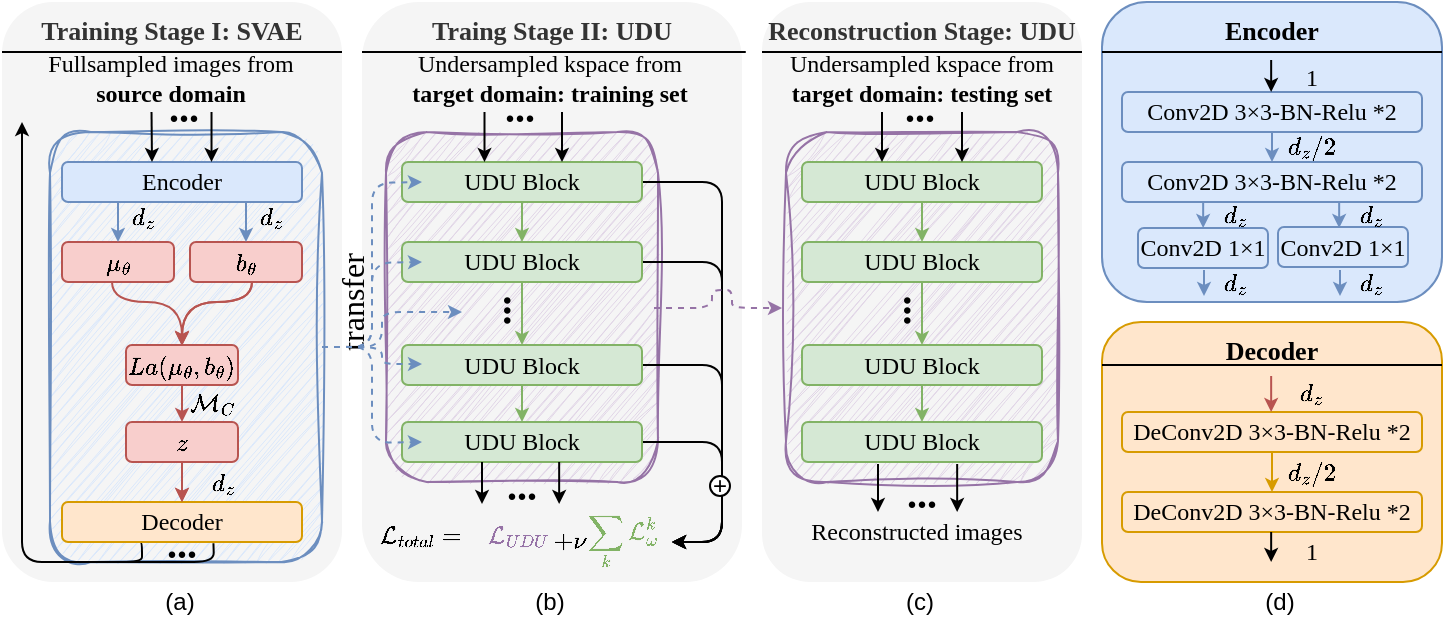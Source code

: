 <mxfile version="20.8.20" type="github" pages="2">
  <diagram name="第 1 页" id="WZoYwk3wwYUyAOIoJLB3">
    <mxGraphModel dx="1050" dy="493" grid="1" gridSize="10" guides="1" tooltips="1" connect="1" arrows="1" fold="1" page="1" pageScale="1" pageWidth="827" pageHeight="1169" math="1" shadow="0">
      <root>
        <mxCell id="0" />
        <mxCell id="1" parent="0" />
        <mxCell id="mre6Zo7Zg69XgWqU70oJ-174" value="Decoder" style="rounded=1;whiteSpace=wrap;html=1;shadow=0;glass=0;sketch=0;strokeWidth=1;fontFamily=Times New Roman;fontSize=13;fillColor=#ffe6cc;strokeColor=#d79b00;verticalAlign=top;fontStyle=1" parent="1" vertex="1">
          <mxGeometry x="570" y="180" width="170" height="130" as="geometry" />
        </mxCell>
        <mxCell id="mre6Zo7Zg69XgWqU70oJ-71" value="Traing Stage II: UDU" style="rounded=1;whiteSpace=wrap;html=1;shadow=0;glass=0;sketch=0;strokeWidth=1;fontFamily=Times New Roman;fontSize=13;fillColor=#f5f5f5;strokeColor=none;fontColor=#333333;verticalAlign=top;fontStyle=1" parent="1" vertex="1">
          <mxGeometry x="200" y="20" width="190" height="290" as="geometry" />
        </mxCell>
        <mxCell id="mre6Zo7Zg69XgWqU70oJ-121" value="Reconstruction Stage: UDU" style="rounded=1;whiteSpace=wrap;html=1;shadow=0;glass=0;sketch=0;strokeWidth=1;fontFamily=Times New Roman;fontSize=13;fillColor=#f5f5f5;strokeColor=none;fontColor=#333333;verticalAlign=top;fontStyle=1" parent="1" vertex="1">
          <mxGeometry x="400" y="20" width="160" height="290" as="geometry" />
        </mxCell>
        <mxCell id="mre6Zo7Zg69XgWqU70oJ-157" value="" style="rounded=1;whiteSpace=wrap;html=1;fontFamily=Times New Roman;fillColor=#e1d5e7;strokeColor=#9673a6;verticalAlign=top;fontSize=13;fontStyle=1;shadow=0;glass=0;sketch=1;curveFitting=1;jiggle=2;" parent="1" vertex="1">
          <mxGeometry x="412" y="85" width="136" height="175" as="geometry" />
        </mxCell>
        <mxCell id="mre6Zo7Zg69XgWqU70oJ-156" value="" style="rounded=1;whiteSpace=wrap;html=1;fontFamily=Times New Roman;fillColor=#e1d5e7;strokeColor=#9673a6;verticalAlign=top;fontSize=13;fontStyle=1;shadow=0;glass=0;sketch=1;curveFitting=1;jiggle=2;" parent="1" vertex="1">
          <mxGeometry x="212" y="85" width="136" height="175" as="geometry" />
        </mxCell>
        <mxCell id="mre6Zo7Zg69XgWqU70oJ-26" value="Training Stage I: SVAE" style="rounded=1;whiteSpace=wrap;html=1;fontFamily=Times New Roman;fillColor=#f5f5f5;fontColor=#333333;strokeColor=none;verticalAlign=top;fontSize=13;fontStyle=1;shadow=0;" parent="1" vertex="1">
          <mxGeometry x="20" y="20" width="170" height="290" as="geometry" />
        </mxCell>
        <mxCell id="mre6Zo7Zg69XgWqU70oJ-148" value="" style="rounded=1;whiteSpace=wrap;html=1;fontFamily=Times New Roman;fillColor=#dae8fc;strokeColor=#6c8ebf;verticalAlign=top;fontSize=13;fontStyle=1;shadow=0;sketch=1;curveFitting=1;jiggle=2;" parent="1" vertex="1">
          <mxGeometry x="44" y="85" width="136" height="215" as="geometry" />
        </mxCell>
        <mxCell id="mre6Zo7Zg69XgWqU70oJ-1" value="&lt;font&gt;Encoder&lt;/font&gt;" style="rounded=1;whiteSpace=wrap;html=1;fontFamily=Times New Roman;fillColor=#dae8fc;strokeColor=#6c8ebf;" parent="1" vertex="1">
          <mxGeometry x="50" y="100" width="120" height="20" as="geometry" />
        </mxCell>
        <mxCell id="mre6Zo7Zg69XgWqU70oJ-63" style="edgeStyle=orthogonalEdgeStyle;orthogonalLoop=1;jettySize=auto;html=1;strokeColor=#000000;fontFamily=Times New Roman;fontSize=10;startSize=6;endSize=4;rounded=1;fillColor=#dae8fc;exitX=0.319;exitY=1;exitDx=0;exitDy=0;exitPerimeter=0;" parent="1" source="mre6Zo7Zg69XgWqU70oJ-2" edge="1">
          <mxGeometry relative="1" as="geometry">
            <mxPoint x="30" y="80" as="targetPoint" />
            <Array as="points">
              <mxPoint x="90" y="290" />
              <mxPoint x="90" y="300" />
              <mxPoint x="30" y="300" />
            </Array>
          </mxGeometry>
        </mxCell>
        <mxCell id="mre6Zo7Zg69XgWqU70oJ-2" value="&lt;font&gt;Decoder&lt;/font&gt;" style="rounded=1;whiteSpace=wrap;html=1;fontFamily=Times New Roman;fillColor=#ffe6cc;strokeColor=#d79b00;" parent="1" vertex="1">
          <mxGeometry x="50" y="270" width="120" height="20" as="geometry" />
        </mxCell>
        <mxCell id="mre6Zo7Zg69XgWqU70oJ-49" style="edgeStyle=orthogonalEdgeStyle;orthogonalLoop=1;jettySize=auto;html=1;entryX=0.5;entryY=0;entryDx=0;entryDy=0;fontFamily=Times New Roman;fontSize=12;startSize=6;endSize=4;fillColor=#f8cecc;strokeColor=#b85450;curved=1;" parent="1" source="mre6Zo7Zg69XgWqU70oJ-3" target="mre6Zo7Zg69XgWqU70oJ-27" edge="1">
          <mxGeometry relative="1" as="geometry">
            <Array as="points">
              <mxPoint x="75" y="170" />
              <mxPoint x="110" y="170" />
            </Array>
          </mxGeometry>
        </mxCell>
        <mxCell id="mre6Zo7Zg69XgWqU70oJ-3" value="$$\mu_\theta$$" style="rounded=1;whiteSpace=wrap;html=1;fontFamily=Times New Roman;fillColor=#f8cecc;strokeColor=#b85450;" parent="1" vertex="1">
          <mxGeometry x="50" y="140" width="56" height="20" as="geometry" />
        </mxCell>
        <mxCell id="mre6Zo7Zg69XgWqU70oJ-50" style="edgeStyle=orthogonalEdgeStyle;curved=1;orthogonalLoop=1;jettySize=auto;html=1;entryX=0.5;entryY=0;entryDx=0;entryDy=0;fontFamily=Times New Roman;fontSize=12;startSize=6;endSize=4;fillColor=#f8cecc;strokeColor=#b85450;" parent="1" source="mre6Zo7Zg69XgWqU70oJ-4" target="mre6Zo7Zg69XgWqU70oJ-27" edge="1">
          <mxGeometry relative="1" as="geometry">
            <Array as="points">
              <mxPoint x="145" y="170" />
              <mxPoint x="110" y="170" />
            </Array>
          </mxGeometry>
        </mxCell>
        <mxCell id="mre6Zo7Zg69XgWqU70oJ-4" value="$$b_\theta$$" style="rounded=1;whiteSpace=wrap;html=1;fontFamily=Times New Roman;fillColor=#f8cecc;strokeColor=#b85450;" parent="1" vertex="1">
          <mxGeometry x="114" y="140" width="56" height="20" as="geometry" />
        </mxCell>
        <mxCell id="mre6Zo7Zg69XgWqU70oJ-12" value="" style="endArrow=classic;html=1;fontFamily=Times New Roman;entryX=0.5;entryY=0;entryDx=0;entryDy=0;fillColor=#dae8fc;strokeColor=#6c8ebf;rounded=0;endSize=4;" parent="1" target="mre6Zo7Zg69XgWqU70oJ-3" edge="1">
          <mxGeometry width="50" height="50" relative="1" as="geometry">
            <mxPoint x="78" y="120" as="sourcePoint" />
            <mxPoint x="370" y="200" as="targetPoint" />
            <Array as="points" />
          </mxGeometry>
        </mxCell>
        <mxCell id="mre6Zo7Zg69XgWqU70oJ-16" value="" style="endArrow=classic;html=1;fontFamily=Times New Roman;curved=1;entryX=0.5;entryY=0;entryDx=0;entryDy=0;fillColor=#dae8fc;strokeColor=#6c8ebf;endSize=4;" parent="1" target="mre6Zo7Zg69XgWqU70oJ-4" edge="1">
          <mxGeometry width="50" height="50" relative="1" as="geometry">
            <mxPoint x="142" y="120" as="sourcePoint" />
            <mxPoint x="370" y="200" as="targetPoint" />
          </mxGeometry>
        </mxCell>
        <mxCell id="mre6Zo7Zg69XgWqU70oJ-51" value="" style="edgeStyle=orthogonalEdgeStyle;curved=1;orthogonalLoop=1;jettySize=auto;html=1;exitX=0.5;exitY=1;exitDx=0;exitDy=0;entryX=0.5;entryY=0;entryDx=0;entryDy=0;fontFamily=Times New Roman;fontSize=12;startSize=6;endSize=4;fillColor=#f8cecc;strokeColor=#b85450;" parent="1" source="mre6Zo7Zg69XgWqU70oJ-27" target="mre6Zo7Zg69XgWqU70oJ-46" edge="1">
          <mxGeometry relative="1" as="geometry" />
        </mxCell>
        <mxCell id="mre6Zo7Zg69XgWqU70oJ-27" value="$$La(\mu_\theta,b_\theta)$$" style="rounded=1;whiteSpace=wrap;html=1;fontFamily=Times New Roman;fillColor=#f8cecc;strokeColor=#b85450;glass=0;shadow=0;" parent="1" vertex="1">
          <mxGeometry x="82" y="191.51" width="56" height="20" as="geometry" />
        </mxCell>
        <mxCell id="mre6Zo7Zg69XgWqU70oJ-45" value="Fullsampled images from &lt;b&gt;source domain&lt;/b&gt;" style="text;html=1;strokeColor=none;fillColor=none;align=center;verticalAlign=middle;whiteSpace=wrap;rounded=0;fontSize=12;fontFamily=Times New Roman;" parent="1" vertex="1">
          <mxGeometry x="32" y="48" width="145" height="20" as="geometry" />
        </mxCell>
        <mxCell id="mre6Zo7Zg69XgWqU70oJ-52" style="edgeStyle=orthogonalEdgeStyle;curved=1;orthogonalLoop=1;jettySize=auto;html=1;entryX=0.5;entryY=0;entryDx=0;entryDy=0;fontFamily=Times New Roman;fontSize=12;startSize=6;endSize=4;fillColor=#f8cecc;strokeColor=#b85450;" parent="1" source="mre6Zo7Zg69XgWqU70oJ-46" target="mre6Zo7Zg69XgWqU70oJ-2" edge="1">
          <mxGeometry relative="1" as="geometry" />
        </mxCell>
        <mxCell id="mre6Zo7Zg69XgWqU70oJ-46" value="$$z$$" style="rounded=1;whiteSpace=wrap;html=1;fontFamily=Times New Roman;fillColor=#f8cecc;strokeColor=#b85450;" parent="1" vertex="1">
          <mxGeometry x="82" y="230" width="56" height="20" as="geometry" />
        </mxCell>
        <mxCell id="mre6Zo7Zg69XgWqU70oJ-53" value="$$\mathcal{M}_C$$" style="text;html=1;strokeColor=none;fillColor=none;align=center;verticalAlign=middle;whiteSpace=wrap;rounded=0;fontSize=12;fontFamily=Times New Roman;" parent="1" vertex="1">
          <mxGeometry x="110" y="210" width="30" height="20" as="geometry" />
        </mxCell>
        <mxCell id="mre6Zo7Zg69XgWqU70oJ-54" value="$$d_z$$" style="text;html=1;strokeColor=none;fillColor=none;align=center;verticalAlign=middle;whiteSpace=wrap;rounded=0;fontSize=12;fontFamily=Times New Roman;" parent="1" vertex="1">
          <mxGeometry x="140" y="116.51" width="30" height="20" as="geometry" />
        </mxCell>
        <mxCell id="mre6Zo7Zg69XgWqU70oJ-55" value="$$d_z$$" style="text;html=1;strokeColor=none;fillColor=none;align=center;verticalAlign=middle;whiteSpace=wrap;rounded=0;fontSize=12;fontFamily=Times New Roman;" parent="1" vertex="1">
          <mxGeometry x="76" y="116.51" width="30" height="20" as="geometry" />
        </mxCell>
        <mxCell id="mre6Zo7Zg69XgWqU70oJ-61" value="" style="endArrow=classic;html=1;fontFamily=Times New Roman;fillColor=#dae8fc;strokeColor=#000000;rounded=0;endSize=4;" parent="1" edge="1">
          <mxGeometry width="50" height="50" relative="1" as="geometry">
            <mxPoint x="94.76" y="75" as="sourcePoint" />
            <mxPoint x="95" y="100" as="targetPoint" />
            <Array as="points" />
          </mxGeometry>
        </mxCell>
        <mxCell id="mre6Zo7Zg69XgWqU70oJ-62" value="" style="endArrow=classic;html=1;fontFamily=Times New Roman;fillColor=#dae8fc;strokeColor=#000000;rounded=0;endSize=4;" parent="1" edge="1">
          <mxGeometry width="50" height="50" relative="1" as="geometry">
            <mxPoint x="124.76" y="75" as="sourcePoint" />
            <mxPoint x="124.76" y="100" as="targetPoint" />
            <Array as="points" />
          </mxGeometry>
        </mxCell>
        <mxCell id="mre6Zo7Zg69XgWqU70oJ-65" value="$$d_z$$" style="text;html=1;strokeColor=none;fillColor=none;align=center;verticalAlign=middle;whiteSpace=wrap;rounded=0;fontSize=12;fontFamily=Times New Roman;" parent="1" vertex="1">
          <mxGeometry x="116" y="250" width="30" height="20" as="geometry" />
        </mxCell>
        <mxCell id="mre6Zo7Zg69XgWqU70oJ-80" style="edgeStyle=orthogonalEdgeStyle;rounded=1;orthogonalLoop=1;jettySize=auto;html=1;entryX=0.5;entryY=0;entryDx=0;entryDy=0;strokeColor=#82b366;fontFamily=Times New Roman;fontSize=10;fontColor=#EA6B66;startSize=6;endSize=4;fillColor=#d5e8d4;" parent="1" source="mre6Zo7Zg69XgWqU70oJ-73" target="mre6Zo7Zg69XgWqU70oJ-74" edge="1">
          <mxGeometry relative="1" as="geometry" />
        </mxCell>
        <mxCell id="xdAnsz7kJ1YlYdKWgqIv-6" style="edgeStyle=orthogonalEdgeStyle;rounded=1;orthogonalLoop=1;jettySize=auto;html=1;entryX=1;entryY=0.5;entryDx=0;entryDy=0;strokeColor=#000000;strokeWidth=0;" parent="1" source="mre6Zo7Zg69XgWqU70oJ-73" target="xdAnsz7kJ1YlYdKWgqIv-4" edge="1">
          <mxGeometry relative="1" as="geometry">
            <Array as="points">
              <mxPoint x="380" y="110" />
              <mxPoint x="380" y="290" />
            </Array>
          </mxGeometry>
        </mxCell>
        <mxCell id="LgBvTAjyjwkN14xgGwOb-11" style="edgeStyle=orthogonalEdgeStyle;rounded=1;orthogonalLoop=1;jettySize=auto;html=1;exitX=1;exitY=0.5;exitDx=0;exitDy=0;entryX=1;entryY=0.5;entryDx=0;entryDy=0;strokeWidth=1;fontColor=#82B366;endSize=4;fillColor=#d5e8d4;strokeColor=#000000;" parent="1" source="mre6Zo7Zg69XgWqU70oJ-73" target="xdAnsz7kJ1YlYdKWgqIv-4" edge="1">
          <mxGeometry relative="1" as="geometry">
            <Array as="points">
              <mxPoint x="380" y="110" />
              <mxPoint x="380" y="290" />
            </Array>
          </mxGeometry>
        </mxCell>
        <mxCell id="mre6Zo7Zg69XgWqU70oJ-73" value="&lt;font&gt;UDU Block&lt;/font&gt;" style="rounded=1;whiteSpace=wrap;html=1;fontFamily=Times New Roman;fillColor=#d5e8d4;strokeColor=#82b366;" parent="1" vertex="1">
          <mxGeometry x="220" y="100" width="120" height="20" as="geometry" />
        </mxCell>
        <mxCell id="mre6Zo7Zg69XgWqU70oJ-79" style="edgeStyle=orthogonalEdgeStyle;rounded=1;orthogonalLoop=1;jettySize=auto;html=1;entryX=0.5;entryY=0;entryDx=0;entryDy=0;strokeColor=#82b366;fontFamily=Times New Roman;fontSize=10;fontColor=#EA6B66;startSize=6;endSize=4;fillColor=#d5e8d4;" parent="1" source="mre6Zo7Zg69XgWqU70oJ-74" target="mre6Zo7Zg69XgWqU70oJ-75" edge="1">
          <mxGeometry relative="1" as="geometry" />
        </mxCell>
        <mxCell id="xdAnsz7kJ1YlYdKWgqIv-7" style="edgeStyle=orthogonalEdgeStyle;rounded=1;orthogonalLoop=1;jettySize=auto;html=1;entryX=1;entryY=0.5;entryDx=0;entryDy=0;strokeColor=#000000;endSize=4;" parent="1" source="mre6Zo7Zg69XgWqU70oJ-74" target="xdAnsz7kJ1YlYdKWgqIv-4" edge="1">
          <mxGeometry relative="1" as="geometry">
            <Array as="points">
              <mxPoint x="380" y="150" />
              <mxPoint x="380" y="290" />
            </Array>
          </mxGeometry>
        </mxCell>
        <mxCell id="mre6Zo7Zg69XgWqU70oJ-74" value="&lt;font&gt;UDU Block&lt;/font&gt;" style="rounded=1;whiteSpace=wrap;html=1;fontFamily=Times New Roman;fillColor=#d5e8d4;strokeColor=#82b366;" parent="1" vertex="1">
          <mxGeometry x="220" y="140" width="120" height="20" as="geometry" />
        </mxCell>
        <mxCell id="mre6Zo7Zg69XgWqU70oJ-81" style="edgeStyle=orthogonalEdgeStyle;rounded=1;orthogonalLoop=1;jettySize=auto;html=1;entryX=0.5;entryY=0;entryDx=0;entryDy=0;strokeColor=#82b366;fontFamily=Times New Roman;fontSize=10;fontColor=#EA6B66;startSize=6;endSize=4;fillColor=#d5e8d4;" parent="1" source="mre6Zo7Zg69XgWqU70oJ-75" target="mre6Zo7Zg69XgWqU70oJ-76" edge="1">
          <mxGeometry relative="1" as="geometry" />
        </mxCell>
        <mxCell id="xdAnsz7kJ1YlYdKWgqIv-9" style="edgeStyle=orthogonalEdgeStyle;rounded=1;orthogonalLoop=1;jettySize=auto;html=1;entryX=1;entryY=0.5;entryDx=0;entryDy=0;strokeColor=#000000;endSize=4;" parent="1" source="mre6Zo7Zg69XgWqU70oJ-75" target="xdAnsz7kJ1YlYdKWgqIv-4" edge="1">
          <mxGeometry relative="1" as="geometry">
            <Array as="points">
              <mxPoint x="380" y="202" />
              <mxPoint x="380" y="290" />
            </Array>
          </mxGeometry>
        </mxCell>
        <mxCell id="mre6Zo7Zg69XgWqU70oJ-75" value="&lt;font&gt;UDU Block&lt;/font&gt;" style="rounded=1;whiteSpace=wrap;html=1;fontFamily=Times New Roman;fillColor=#d5e8d4;strokeColor=#82b366;" parent="1" vertex="1">
          <mxGeometry x="220" y="191.51" width="120" height="20" as="geometry" />
        </mxCell>
        <mxCell id="xdAnsz7kJ1YlYdKWgqIv-10" style="edgeStyle=orthogonalEdgeStyle;rounded=1;orthogonalLoop=1;jettySize=auto;html=1;entryX=1;entryY=0.5;entryDx=0;entryDy=0;strokeColor=#000000;endSize=4;" parent="1" source="mre6Zo7Zg69XgWqU70oJ-76" target="xdAnsz7kJ1YlYdKWgqIv-4" edge="1">
          <mxGeometry relative="1" as="geometry">
            <Array as="points">
              <mxPoint x="380" y="240" />
              <mxPoint x="380" y="290" />
            </Array>
          </mxGeometry>
        </mxCell>
        <mxCell id="mre6Zo7Zg69XgWqU70oJ-76" value="&lt;font&gt;UDU Block&lt;/font&gt;" style="rounded=1;whiteSpace=wrap;html=1;fontFamily=Times New Roman;fillColor=#d5e8d4;strokeColor=#82b366;" parent="1" vertex="1">
          <mxGeometry x="220" y="230" width="120" height="20" as="geometry" />
        </mxCell>
        <mxCell id="mre6Zo7Zg69XgWqU70oJ-92" value="Undersampled kspace from &lt;b&gt;target domain: training set&lt;/b&gt;" style="text;html=1;strokeColor=none;fillColor=none;align=center;verticalAlign=middle;whiteSpace=wrap;rounded=0;fontSize=12;fontFamily=Times New Roman;" parent="1" vertex="1">
          <mxGeometry x="219" y="48" width="150" height="20" as="geometry" />
        </mxCell>
        <mxCell id="mre6Zo7Zg69XgWqU70oJ-96" style="edgeStyle=orthogonalEdgeStyle;rounded=1;orthogonalLoop=1;jettySize=auto;html=1;entryX=0.5;entryY=0;entryDx=0;entryDy=0;strokeColor=#000000;fontFamily=Times New Roman;fontSize=10;fontColor=#EA6B66;startSize=6;endSize=4;fillColor=#d5e8d4;" parent="1" edge="1">
          <mxGeometry relative="1" as="geometry">
            <mxPoint x="261.25" y="75" as="sourcePoint" />
            <mxPoint x="261.25" y="100" as="targetPoint" />
          </mxGeometry>
        </mxCell>
        <mxCell id="mre6Zo7Zg69XgWqU70oJ-97" style="edgeStyle=orthogonalEdgeStyle;rounded=1;orthogonalLoop=1;jettySize=auto;html=1;entryX=0.5;entryY=0;entryDx=0;entryDy=0;strokeColor=#000000;fontFamily=Times New Roman;fontSize=10;fontColor=#EA6B66;startSize=6;endSize=4;fillColor=#d5e8d4;" parent="1" edge="1">
          <mxGeometry relative="1" as="geometry">
            <mxPoint x="300" y="75" as="sourcePoint" />
            <mxPoint x="300" y="100" as="targetPoint" />
          </mxGeometry>
        </mxCell>
        <mxCell id="mre6Zo7Zg69XgWqU70oJ-98" value="$$\mathcal{L}_{UDU}$$" style="text;html=1;strokeColor=none;fillColor=none;align=center;verticalAlign=middle;whiteSpace=wrap;rounded=0;fontSize=12;fontFamily=Times New Roman;fontColor=#9673A6;" parent="1" vertex="1">
          <mxGeometry x="254" y="271" width="49" height="30" as="geometry" />
        </mxCell>
        <mxCell id="mre6Zo7Zg69XgWqU70oJ-99" style="edgeStyle=orthogonalEdgeStyle;rounded=1;orthogonalLoop=1;jettySize=auto;html=1;entryX=0.5;entryY=0;entryDx=0;entryDy=0;strokeColor=#000000;fontFamily=Times New Roman;fontSize=10;fontColor=#EA6B66;startSize=6;endSize=4;fillColor=#d5e8d4;" parent="1" edge="1">
          <mxGeometry relative="1" as="geometry">
            <mxPoint x="260" y="250" as="sourcePoint" />
            <mxPoint x="260" y="271" as="targetPoint" />
          </mxGeometry>
        </mxCell>
        <mxCell id="mre6Zo7Zg69XgWqU70oJ-100" style="edgeStyle=orthogonalEdgeStyle;rounded=1;orthogonalLoop=1;jettySize=auto;html=1;entryX=0.5;entryY=0;entryDx=0;entryDy=0;strokeColor=#000000;fontFamily=Times New Roman;fontSize=10;fontColor=#EA6B66;startSize=6;endSize=4;fillColor=#d5e8d4;" parent="1" edge="1">
          <mxGeometry relative="1" as="geometry">
            <mxPoint x="298.58" y="250" as="sourcePoint" />
            <mxPoint x="298.58" y="271" as="targetPoint" />
          </mxGeometry>
        </mxCell>
        <mxCell id="mre6Zo7Zg69XgWqU70oJ-122" style="edgeStyle=orthogonalEdgeStyle;rounded=1;orthogonalLoop=1;jettySize=auto;html=1;entryX=0.5;entryY=0;entryDx=0;entryDy=0;strokeColor=#82b366;fontFamily=Times New Roman;fontSize=10;fontColor=#EA6B66;startSize=6;endSize=4;fillColor=#d5e8d4;" parent="1" source="mre6Zo7Zg69XgWqU70oJ-123" target="mre6Zo7Zg69XgWqU70oJ-125" edge="1">
          <mxGeometry relative="1" as="geometry" />
        </mxCell>
        <mxCell id="mre6Zo7Zg69XgWqU70oJ-123" value="&lt;font&gt;UDU Block&lt;/font&gt;" style="rounded=1;whiteSpace=wrap;html=1;fontFamily=Times New Roman;fillColor=#d5e8d4;strokeColor=#82b366;" parent="1" vertex="1">
          <mxGeometry x="420" y="100" width="120" height="20" as="geometry" />
        </mxCell>
        <mxCell id="mre6Zo7Zg69XgWqU70oJ-124" style="edgeStyle=orthogonalEdgeStyle;rounded=1;orthogonalLoop=1;jettySize=auto;html=1;entryX=0.5;entryY=0;entryDx=0;entryDy=0;strokeColor=#82b366;fontFamily=Times New Roman;fontSize=10;fontColor=#EA6B66;startSize=6;endSize=4;fillColor=#d5e8d4;" parent="1" source="mre6Zo7Zg69XgWqU70oJ-125" target="mre6Zo7Zg69XgWqU70oJ-127" edge="1">
          <mxGeometry relative="1" as="geometry" />
        </mxCell>
        <mxCell id="mre6Zo7Zg69XgWqU70oJ-125" value="&lt;font&gt;UDU Block&lt;/font&gt;" style="rounded=1;whiteSpace=wrap;html=1;fontFamily=Times New Roman;fillColor=#d5e8d4;strokeColor=#82b366;" parent="1" vertex="1">
          <mxGeometry x="420" y="140" width="120" height="20" as="geometry" />
        </mxCell>
        <mxCell id="mre6Zo7Zg69XgWqU70oJ-126" style="edgeStyle=orthogonalEdgeStyle;rounded=1;orthogonalLoop=1;jettySize=auto;html=1;entryX=0.5;entryY=0;entryDx=0;entryDy=0;strokeColor=#82b366;fontFamily=Times New Roman;fontSize=10;fontColor=#EA6B66;startSize=6;endSize=4;fillColor=#d5e8d4;" parent="1" source="mre6Zo7Zg69XgWqU70oJ-127" target="mre6Zo7Zg69XgWqU70oJ-128" edge="1">
          <mxGeometry relative="1" as="geometry" />
        </mxCell>
        <mxCell id="mre6Zo7Zg69XgWqU70oJ-127" value="&lt;font&gt;UDU Block&lt;/font&gt;" style="rounded=1;whiteSpace=wrap;html=1;fontFamily=Times New Roman;fillColor=#d5e8d4;strokeColor=#82b366;" parent="1" vertex="1">
          <mxGeometry x="420" y="191.51" width="120" height="20" as="geometry" />
        </mxCell>
        <mxCell id="mre6Zo7Zg69XgWqU70oJ-128" value="&lt;font&gt;UDU Block&lt;/font&gt;" style="rounded=1;whiteSpace=wrap;html=1;fontFamily=Times New Roman;fillColor=#d5e8d4;strokeColor=#82b366;" parent="1" vertex="1">
          <mxGeometry x="420" y="230" width="120" height="20" as="geometry" />
        </mxCell>
        <mxCell id="mre6Zo7Zg69XgWqU70oJ-133" value="Undersampled kspace from &lt;b&gt;target domain: testing set&lt;/b&gt;" style="text;html=1;strokeColor=none;fillColor=none;align=center;verticalAlign=middle;whiteSpace=wrap;rounded=0;fontSize=12;fontFamily=Times New Roman;" parent="1" vertex="1">
          <mxGeometry x="410" y="48" width="140" height="20" as="geometry" />
        </mxCell>
        <mxCell id="mre6Zo7Zg69XgWqU70oJ-134" style="edgeStyle=orthogonalEdgeStyle;rounded=1;orthogonalLoop=1;jettySize=auto;html=1;entryX=0.5;entryY=0;entryDx=0;entryDy=0;strokeColor=#000000;fontFamily=Times New Roman;fontSize=10;fontColor=#EA6B66;startSize=6;endSize=4;fillColor=#d5e8d4;" parent="1" edge="1">
          <mxGeometry relative="1" as="geometry">
            <mxPoint x="460" y="75" as="sourcePoint" />
            <mxPoint x="460" y="100" as="targetPoint" />
          </mxGeometry>
        </mxCell>
        <mxCell id="mre6Zo7Zg69XgWqU70oJ-135" style="edgeStyle=orthogonalEdgeStyle;rounded=1;orthogonalLoop=1;jettySize=auto;html=1;entryX=0.5;entryY=0;entryDx=0;entryDy=0;strokeColor=#000000;fontFamily=Times New Roman;fontSize=10;fontColor=#EA6B66;startSize=6;endSize=4;fillColor=#d5e8d4;" parent="1" edge="1">
          <mxGeometry relative="1" as="geometry">
            <mxPoint x="500.0" y="75" as="sourcePoint" />
            <mxPoint x="500.0" y="100" as="targetPoint" />
          </mxGeometry>
        </mxCell>
        <mxCell id="mre6Zo7Zg69XgWqU70oJ-136" value="Reconstructed images" style="text;html=1;strokeColor=none;fillColor=none;align=center;verticalAlign=middle;whiteSpace=wrap;rounded=0;fontSize=12;fontFamily=Times New Roman;" parent="1" vertex="1">
          <mxGeometry x="421" y="274.54" width="112.5" height="20" as="geometry" />
        </mxCell>
        <mxCell id="mre6Zo7Zg69XgWqU70oJ-137" style="edgeStyle=orthogonalEdgeStyle;rounded=1;orthogonalLoop=1;jettySize=auto;html=1;entryX=0.5;entryY=0;entryDx=0;entryDy=0;strokeColor=#000000;fontFamily=Times New Roman;fontSize=10;fontColor=#EA6B66;startSize=6;endSize=4;fillColor=#d5e8d4;" parent="1" edge="1">
          <mxGeometry relative="1" as="geometry">
            <mxPoint x="458" y="251" as="sourcePoint" />
            <mxPoint x="458" y="275" as="targetPoint" />
          </mxGeometry>
        </mxCell>
        <mxCell id="mre6Zo7Zg69XgWqU70oJ-138" style="edgeStyle=orthogonalEdgeStyle;rounded=1;orthogonalLoop=1;jettySize=auto;html=1;entryX=0.5;entryY=0;entryDx=0;entryDy=0;strokeColor=#000000;fontFamily=Times New Roman;fontSize=10;fontColor=#EA6B66;startSize=6;endSize=4;fillColor=#d5e8d4;" parent="1" edge="1">
          <mxGeometry relative="1" as="geometry">
            <mxPoint x="497.58" y="251" as="sourcePoint" />
            <mxPoint x="497.58" y="275" as="targetPoint" />
          </mxGeometry>
        </mxCell>
        <mxCell id="mre6Zo7Zg69XgWqU70oJ-146" value="transfer" style="text;html=1;strokeColor=none;fillColor=none;align=center;verticalAlign=middle;whiteSpace=wrap;rounded=0;fontSize=16;fontFamily=Times New Roman;rotation=-90;fontStyle=0" parent="1" vertex="1">
          <mxGeometry x="175" y="160" width="40" height="20" as="geometry" />
        </mxCell>
        <mxCell id="mre6Zo7Zg69XgWqU70oJ-150" style="edgeStyle=orthogonalEdgeStyle;rounded=1;orthogonalLoop=1;jettySize=auto;html=1;strokeColor=#6c8ebf;fontFamily=Times New Roman;fontSize=13;fontColor=#EA6B66;startSize=6;endSize=4;fillColor=#dae8fc;dashed=1;" parent="1" source="mre6Zo7Zg69XgWqU70oJ-148" edge="1">
          <mxGeometry relative="1" as="geometry">
            <mxPoint x="230" y="110" as="targetPoint" />
          </mxGeometry>
        </mxCell>
        <mxCell id="mre6Zo7Zg69XgWqU70oJ-151" style="edgeStyle=orthogonalEdgeStyle;rounded=1;orthogonalLoop=1;jettySize=auto;html=1;exitX=1;exitY=0.5;exitDx=0;exitDy=0;strokeColor=#6c8ebf;fontFamily=Times New Roman;fontSize=13;fontColor=#EA6B66;startSize=6;endSize=4;fillColor=#dae8fc;dashed=1;" parent="1" source="mre6Zo7Zg69XgWqU70oJ-148" edge="1">
          <mxGeometry relative="1" as="geometry">
            <mxPoint x="230" y="150" as="targetPoint" />
          </mxGeometry>
        </mxCell>
        <mxCell id="mre6Zo7Zg69XgWqU70oJ-152" style="edgeStyle=orthogonalEdgeStyle;rounded=1;orthogonalLoop=1;jettySize=auto;html=1;exitX=1;exitY=0.5;exitDx=0;exitDy=0;strokeColor=#6c8ebf;fontFamily=Times New Roman;fontSize=13;fontColor=#EA6B66;startSize=6;endSize=4;fillColor=#dae8fc;dashed=1;" parent="1" source="mre6Zo7Zg69XgWqU70oJ-148" edge="1">
          <mxGeometry relative="1" as="geometry">
            <mxPoint x="250" y="175" as="targetPoint" />
            <Array as="points">
              <mxPoint x="210" y="193" />
              <mxPoint x="210" y="175" />
            </Array>
          </mxGeometry>
        </mxCell>
        <mxCell id="mre6Zo7Zg69XgWqU70oJ-153" style="edgeStyle=orthogonalEdgeStyle;rounded=1;orthogonalLoop=1;jettySize=auto;html=1;strokeColor=#6c8ebf;fontFamily=Times New Roman;fontSize=13;fontColor=#EA6B66;startSize=6;endSize=4;fillColor=#dae8fc;dashed=1;" parent="1" source="mre6Zo7Zg69XgWqU70oJ-148" edge="1">
          <mxGeometry relative="1" as="geometry">
            <mxPoint x="230" y="201" as="targetPoint" />
            <Array as="points">
              <mxPoint x="210" y="193" />
              <mxPoint x="210" y="201" />
            </Array>
          </mxGeometry>
        </mxCell>
        <mxCell id="mre6Zo7Zg69XgWqU70oJ-154" style="edgeStyle=orthogonalEdgeStyle;rounded=1;orthogonalLoop=1;jettySize=auto;html=1;strokeColor=#6c8ebf;fontFamily=Times New Roman;fontSize=13;fontColor=#EA6B66;startSize=6;endSize=4;fillColor=#dae8fc;dashed=1;" parent="1" source="mre6Zo7Zg69XgWqU70oJ-148" edge="1">
          <mxGeometry relative="1" as="geometry">
            <mxPoint x="230" y="240" as="targetPoint" />
          </mxGeometry>
        </mxCell>
        <mxCell id="mre6Zo7Zg69XgWqU70oJ-188" style="edgeStyle=orthogonalEdgeStyle;rounded=1;orthogonalLoop=1;jettySize=auto;html=1;exitX=0.5;exitY=1;exitDx=0;exitDy=0;entryX=0.5;entryY=0;entryDx=0;entryDy=0;strokeColor=#d79b00;fontFamily=Times New Roman;fontSize=13;fontColor=#FF8000;startSize=6;endSize=4;fillColor=#ffe6cc;" parent="1" source="mre6Zo7Zg69XgWqU70oJ-184" target="mre6Zo7Zg69XgWqU70oJ-185" edge="1">
          <mxGeometry relative="1" as="geometry" />
        </mxCell>
        <mxCell id="mre6Zo7Zg69XgWqU70oJ-184" value="DeConv2D 3×3-BN-Relu *2" style="rounded=1;whiteSpace=wrap;html=1;fontFamily=Times New Roman;fillColor=#ffe6cc;strokeColor=#d79b00;" parent="1" vertex="1">
          <mxGeometry x="580" y="225" width="150" height="20" as="geometry" />
        </mxCell>
        <mxCell id="mre6Zo7Zg69XgWqU70oJ-185" value="DeConv2D 3×3-BN-Relu *2" style="rounded=1;whiteSpace=wrap;html=1;fontFamily=Times New Roman;fillColor=#ffe6cc;strokeColor=#d79b00;" parent="1" vertex="1">
          <mxGeometry x="580" y="265" width="150" height="20" as="geometry" />
        </mxCell>
        <mxCell id="mre6Zo7Zg69XgWqU70oJ-186" style="edgeStyle=orthogonalEdgeStyle;rounded=1;orthogonalLoop=1;jettySize=auto;html=1;entryX=0.5;entryY=0;entryDx=0;entryDy=0;strokeColor=#000000;fontFamily=Times New Roman;fontSize=10;fontColor=#EA6B66;startSize=6;endSize=4;fillColor=#dae8fc;" parent="1" edge="1">
          <mxGeometry relative="1" as="geometry">
            <mxPoint x="654.58" y="285" as="sourcePoint" />
            <mxPoint x="654.58" y="300" as="targetPoint" />
          </mxGeometry>
        </mxCell>
        <mxCell id="mre6Zo7Zg69XgWqU70oJ-191" style="edgeStyle=orthogonalEdgeStyle;rounded=1;orthogonalLoop=1;jettySize=auto;html=1;entryX=0.5;entryY=0;entryDx=0;entryDy=0;strokeColor=#b85450;fontFamily=Times New Roman;fontSize=10;fontColor=#EA6B66;startSize=6;endSize=4;fillColor=#f8cecc;" parent="1" edge="1">
          <mxGeometry relative="1" as="geometry">
            <mxPoint x="654.58" y="207" as="sourcePoint" />
            <mxPoint x="654.58" y="225" as="targetPoint" />
          </mxGeometry>
        </mxCell>
        <mxCell id="mre6Zo7Zg69XgWqU70oJ-193" value="Encoder" style="rounded=1;whiteSpace=wrap;html=1;shadow=0;glass=0;sketch=0;strokeWidth=1;fontFamily=Times New Roman;fontSize=13;fillColor=#dae8fc;strokeColor=#6c8ebf;verticalAlign=top;fontStyle=1" parent="1" vertex="1">
          <mxGeometry x="570" y="20" width="170" height="150" as="geometry" />
        </mxCell>
        <mxCell id="mre6Zo7Zg69XgWqU70oJ-194" style="edgeStyle=orthogonalEdgeStyle;rounded=1;orthogonalLoop=1;jettySize=auto;html=1;exitX=0.5;exitY=1;exitDx=0;exitDy=0;entryX=0.5;entryY=0;entryDx=0;entryDy=0;strokeColor=#6c8ebf;fontFamily=Times New Roman;fontSize=13;fontColor=#FF8000;startSize=6;endSize=4;fillColor=#dae8fc;" parent="1" source="mre6Zo7Zg69XgWqU70oJ-195" target="mre6Zo7Zg69XgWqU70oJ-196" edge="1">
          <mxGeometry relative="1" as="geometry" />
        </mxCell>
        <mxCell id="mre6Zo7Zg69XgWqU70oJ-195" value="Conv2D 3×3-BN-Relu *2" style="rounded=1;whiteSpace=wrap;html=1;fontFamily=Times New Roman;fillColor=#dae8fc;strokeColor=#6c8ebf;" parent="1" vertex="1">
          <mxGeometry x="580" y="65" width="150" height="20" as="geometry" />
        </mxCell>
        <mxCell id="mre6Zo7Zg69XgWqU70oJ-196" value="Conv2D 3×3-BN-Relu *2" style="rounded=1;whiteSpace=wrap;html=1;fontFamily=Times New Roman;fillColor=#dae8fc;strokeColor=#6c8ebf;" parent="1" vertex="1">
          <mxGeometry x="580" y="100" width="150" height="20" as="geometry" />
        </mxCell>
        <mxCell id="mre6Zo7Zg69XgWqU70oJ-197" style="edgeStyle=orthogonalEdgeStyle;rounded=1;orthogonalLoop=1;jettySize=auto;html=1;entryX=0.5;entryY=0;entryDx=0;entryDy=0;strokeColor=#6c8ebf;fontFamily=Times New Roman;fontSize=10;fontColor=#EA6B66;startSize=6;endSize=4;fillColor=#dae8fc;" parent="1" edge="1">
          <mxGeometry relative="1" as="geometry">
            <mxPoint x="620.58" y="120" as="sourcePoint" />
            <mxPoint x="620.58" y="133" as="targetPoint" />
          </mxGeometry>
        </mxCell>
        <mxCell id="mre6Zo7Zg69XgWqU70oJ-198" style="edgeStyle=orthogonalEdgeStyle;rounded=1;orthogonalLoop=1;jettySize=auto;html=1;entryX=0.5;entryY=0;entryDx=0;entryDy=0;strokeColor=#000000;fontFamily=Times New Roman;fontSize=10;fontColor=#EA6B66;startSize=6;endSize=4;fillColor=#f8cecc;" parent="1" edge="1">
          <mxGeometry relative="1" as="geometry">
            <mxPoint x="654.58" y="49" as="sourcePoint" />
            <mxPoint x="654.58" y="65" as="targetPoint" />
          </mxGeometry>
        </mxCell>
        <mxCell id="mre6Zo7Zg69XgWqU70oJ-204" value="" style="line;strokeWidth=1;direction=south;html=1;rounded=0;shadow=0;glass=0;sketch=0;fontFamily=Times New Roman;fontSize=13;fontColor=#EA6B66;fillColor=default;rotation=90;" parent="1" vertex="1">
          <mxGeometry x="650" y="116.51" width="10" height="170" as="geometry" />
        </mxCell>
        <mxCell id="mre6Zo7Zg69XgWqU70oJ-205" value="$$d_z/2$$" style="text;html=1;strokeColor=none;fillColor=none;align=center;verticalAlign=middle;whiteSpace=wrap;rounded=0;fontSize=12;fontFamily=Times New Roman;" parent="1" vertex="1">
          <mxGeometry x="660" y="82" width="30" height="20" as="geometry" />
        </mxCell>
        <mxCell id="mre6Zo7Zg69XgWqU70oJ-206" value="$$d_z/2$$" style="text;html=1;strokeColor=none;fillColor=none;align=center;verticalAlign=middle;whiteSpace=wrap;rounded=0;fontSize=12;fontFamily=Times New Roman;" parent="1" vertex="1">
          <mxGeometry x="660" y="245" width="30" height="20" as="geometry" />
        </mxCell>
        <mxCell id="mre6Zo7Zg69XgWqU70oJ-207" value="1" style="text;html=1;strokeColor=none;fillColor=none;align=center;verticalAlign=middle;whiteSpace=wrap;rounded=0;fontSize=12;fontFamily=Times New Roman;" parent="1" vertex="1">
          <mxGeometry x="660" y="285" width="30" height="20" as="geometry" />
        </mxCell>
        <mxCell id="mre6Zo7Zg69XgWqU70oJ-209" value="$$d_z$$" style="text;html=1;strokeColor=none;fillColor=none;align=center;verticalAlign=middle;whiteSpace=wrap;rounded=0;fontSize=12;fontFamily=Times New Roman;" parent="1" vertex="1">
          <mxGeometry x="660" y="205" width="30" height="20" as="geometry" />
        </mxCell>
        <mxCell id="mre6Zo7Zg69XgWqU70oJ-210" value="1" style="text;html=1;strokeColor=none;fillColor=none;align=center;verticalAlign=middle;whiteSpace=wrap;rounded=0;fontSize=12;fontFamily=Times New Roman;" parent="1" vertex="1">
          <mxGeometry x="660" y="48" width="30" height="20" as="geometry" />
        </mxCell>
        <mxCell id="mre6Zo7Zg69XgWqU70oJ-211" value="" style="line;strokeWidth=1;direction=south;html=1;rounded=0;shadow=0;glass=0;sketch=0;fontFamily=Times New Roman;fontSize=13;fontColor=#EA6B66;fillColor=default;rotation=90;" parent="1" vertex="1">
          <mxGeometry x="100" y="-40" width="10" height="170" as="geometry" />
        </mxCell>
        <mxCell id="mre6Zo7Zg69XgWqU70oJ-212" value="" style="line;strokeWidth=1;direction=south;html=1;rounded=0;shadow=0;glass=0;sketch=0;fontFamily=Times New Roman;fontSize=13;fontColor=#EA6B66;fillColor=default;rotation=90;" parent="1" vertex="1">
          <mxGeometry x="290.94" y="-50.94" width="10" height="191.88" as="geometry" />
        </mxCell>
        <mxCell id="mre6Zo7Zg69XgWqU70oJ-213" value="" style="line;strokeWidth=1;direction=south;html=1;rounded=0;shadow=0;glass=0;sketch=0;fontFamily=Times New Roman;fontSize=13;fontColor=#EA6B66;fillColor=default;rotation=90;" parent="1" vertex="1">
          <mxGeometry x="475" y="-35" width="10" height="160" as="geometry" />
        </mxCell>
        <mxCell id="mre6Zo7Zg69XgWqU70oJ-214" value="" style="line;strokeWidth=1;direction=south;html=1;rounded=0;shadow=0;glass=0;sketch=0;fontFamily=Times New Roman;fontSize=13;fontColor=#EA6B66;fillColor=default;rotation=90;" parent="1" vertex="1">
          <mxGeometry x="650" y="-40" width="10" height="170" as="geometry" />
        </mxCell>
        <mxCell id="mre6Zo7Zg69XgWqU70oJ-215" style="edgeStyle=orthogonalEdgeStyle;rounded=1;orthogonalLoop=1;jettySize=auto;html=1;entryX=0.5;entryY=0;entryDx=0;entryDy=0;strokeColor=#6c8ebf;fontFamily=Times New Roman;fontSize=10;fontColor=#EA6B66;startSize=6;endSize=4;fillColor=#dae8fc;" parent="1" edge="1">
          <mxGeometry relative="1" as="geometry">
            <mxPoint x="688.58" y="120" as="sourcePoint" />
            <mxPoint x="688.58" y="133" as="targetPoint" />
          </mxGeometry>
        </mxCell>
        <mxCell id="mre6Zo7Zg69XgWqU70oJ-238" value="..." style="text;html=1;strokeColor=none;fillColor=none;align=center;verticalAlign=middle;whiteSpace=wrap;rounded=0;fontSize=20;fontFamily=Times New Roman;fontStyle=1" parent="1" vertex="1">
          <mxGeometry x="271.25" y="250.54" width="17.5" height="20" as="geometry" />
        </mxCell>
        <mxCell id="mre6Zo7Zg69XgWqU70oJ-239" value="..." style="text;html=1;strokeColor=none;fillColor=none;align=center;verticalAlign=middle;whiteSpace=wrap;rounded=0;fontSize=20;fontFamily=Times New Roman;fontStyle=1" parent="1" vertex="1">
          <mxGeometry x="471.25" y="254.54" width="17.5" height="20" as="geometry" />
        </mxCell>
        <mxCell id="mre6Zo7Zg69XgWqU70oJ-240" value="..." style="text;html=1;strokeColor=none;fillColor=none;align=center;verticalAlign=middle;whiteSpace=wrap;rounded=0;fontSize=20;fontFamily=Times New Roman;fontStyle=1;rotation=90;" parent="1" vertex="1">
          <mxGeometry x="270.5" y="163.5" width="17.5" height="20" as="geometry" />
        </mxCell>
        <mxCell id="mre6Zo7Zg69XgWqU70oJ-241" value="..." style="text;html=1;strokeColor=none;fillColor=none;align=center;verticalAlign=middle;whiteSpace=wrap;rounded=0;fontSize=20;fontFamily=Times New Roman;fontStyle=1;rotation=90;" parent="1" vertex="1">
          <mxGeometry x="470" y="164" width="17.5" height="20" as="geometry" />
        </mxCell>
        <mxCell id="mre6Zo7Zg69XgWqU70oJ-245" value="..." style="text;html=1;strokeColor=none;fillColor=none;align=center;verticalAlign=middle;whiteSpace=wrap;rounded=0;fontSize=20;fontFamily=Times New Roman;fontStyle=1" parent="1" vertex="1">
          <mxGeometry x="102.25" y="62" width="17.5" height="20" as="geometry" />
        </mxCell>
        <mxCell id="mre6Zo7Zg69XgWqU70oJ-246" value="..." style="text;html=1;strokeColor=none;fillColor=none;align=center;verticalAlign=middle;whiteSpace=wrap;rounded=0;fontSize=20;fontFamily=Times New Roman;fontStyle=1" parent="1" vertex="1">
          <mxGeometry x="270.25" y="62" width="17.5" height="20" as="geometry" />
        </mxCell>
        <mxCell id="mre6Zo7Zg69XgWqU70oJ-247" value="..." style="text;html=1;strokeColor=none;fillColor=none;align=center;verticalAlign=middle;whiteSpace=wrap;rounded=0;fontSize=20;fontFamily=Times New Roman;fontStyle=1" parent="1" vertex="1">
          <mxGeometry x="470.25" y="62" width="17.5" height="20" as="geometry" />
        </mxCell>
        <mxCell id="mre6Zo7Zg69XgWqU70oJ-249" style="edgeStyle=orthogonalEdgeStyle;curved=1;orthogonalLoop=1;jettySize=auto;html=1;entryX=0.5;entryY=0;entryDx=0;entryDy=0;fontFamily=Times New Roman;fontSize=12;startSize=6;endSize=4;fillColor=#f8cecc;strokeColor=#b85450;" parent="1" edge="1">
          <mxGeometry relative="1" as="geometry">
            <mxPoint x="110" y="250" as="sourcePoint" />
            <mxPoint x="110" y="270" as="targetPoint" />
          </mxGeometry>
        </mxCell>
        <mxCell id="mre6Zo7Zg69XgWqU70oJ-250" style="edgeStyle=orthogonalEdgeStyle;curved=1;orthogonalLoop=1;jettySize=auto;html=1;entryX=0.5;entryY=0;entryDx=0;entryDy=0;fontFamily=Times New Roman;fontSize=12;startSize=6;endSize=4;fillColor=#f8cecc;strokeColor=#b85450;" parent="1" edge="1">
          <mxGeometry relative="1" as="geometry">
            <mxPoint x="145" y="160" as="sourcePoint" />
            <mxPoint x="110" y="192" as="targetPoint" />
            <Array as="points">
              <mxPoint x="145" y="170" />
              <mxPoint x="110" y="170" />
            </Array>
          </mxGeometry>
        </mxCell>
        <mxCell id="mre6Zo7Zg69XgWqU70oJ-262" value="" style="endArrow=none;html=1;strokeColor=#000000;fontFamily=Times New Roman;fontSize=12;fontColor=#82B366;startSize=6;endSize=4;targetPerimeterSpacing=-2;entryX=0.631;entryY=1.033;entryDx=0;entryDy=0;rounded=1;entryPerimeter=0;" parent="1" target="mre6Zo7Zg69XgWqU70oJ-2" edge="1">
          <mxGeometry width="50" height="50" relative="1" as="geometry">
            <mxPoint x="60" y="300" as="sourcePoint" />
            <mxPoint x="132" y="360" as="targetPoint" />
            <Array as="points">
              <mxPoint x="126" y="300" />
            </Array>
          </mxGeometry>
        </mxCell>
        <mxCell id="mre6Zo7Zg69XgWqU70oJ-263" value="..." style="text;html=1;strokeColor=none;fillColor=none;align=center;verticalAlign=middle;whiteSpace=wrap;rounded=0;fontSize=20;fontFamily=Times New Roman;fontStyle=1" parent="1" vertex="1">
          <mxGeometry x="101.25" y="280" width="17.5" height="20" as="geometry" />
        </mxCell>
        <mxCell id="xdAnsz7kJ1YlYdKWgqIv-4" value="$$\sum_k\mathcal{L}_{\omega}^{k}$$" style="text;html=1;strokeColor=none;fillColor=none;align=center;verticalAlign=middle;whiteSpace=wrap;rounded=0;fontSize=12;fontFamily=Times New Roman;fontColor=#82B366;" parent="1" vertex="1">
          <mxGeometry x="306" y="275" width="49" height="30" as="geometry" />
        </mxCell>
        <mxCell id="xdAnsz7kJ1YlYdKWgqIv-14" value="&lt;font&gt;+&lt;/font&gt;" style="ellipse;whiteSpace=wrap;html=1;aspect=fixed;fillColor=#FFFFFF;strokeColor=#000000;fontColor=#000000;" parent="1" vertex="1">
          <mxGeometry x="374" y="257" width="10" height="10" as="geometry" />
        </mxCell>
        <mxCell id="xdAnsz7kJ1YlYdKWgqIv-19" value="$$\mathcal{L}_{total}=$$" style="text;html=1;strokeColor=none;fillColor=none;align=center;verticalAlign=middle;whiteSpace=wrap;rounded=0;fontSize=12;fontFamily=Times New Roman;" parent="1" vertex="1">
          <mxGeometry x="205" y="271" width="49" height="30" as="geometry" />
        </mxCell>
        <mxCell id="xdAnsz7kJ1YlYdKWgqIv-20" value="$$+\nu$$" style="text;html=1;strokeColor=none;fillColor=none;align=center;verticalAlign=middle;whiteSpace=wrap;rounded=0;fontSize=12;fontFamily=Times New Roman;" parent="1" vertex="1">
          <mxGeometry x="280" y="273.54" width="49" height="30" as="geometry" />
        </mxCell>
        <mxCell id="xdAnsz7kJ1YlYdKWgqIv-13" style="edgeStyle=orthogonalEdgeStyle;rounded=1;orthogonalLoop=1;jettySize=auto;html=1;entryX=0;entryY=0.5;entryDx=0;entryDy=0;dashed=1;strokeColor=#9673a6;fontFamily=Times New Roman;fontSize=13;fontColor=#FF8000;startSize=6;endSize=4;fillColor=#e1d5e7;exitX=1;exitY=0.5;exitDx=0;exitDy=0;strokeWidth=1;" parent="1" edge="1">
          <mxGeometry relative="1" as="geometry">
            <mxPoint x="346" y="173" as="sourcePoint" />
            <mxPoint x="410" y="173" as="targetPoint" />
            <Array as="points">
              <mxPoint x="375" y="173" />
              <mxPoint x="375" y="164" />
              <mxPoint x="385" y="164" />
              <mxPoint x="385" y="173" />
            </Array>
          </mxGeometry>
        </mxCell>
        <mxCell id="LgBvTAjyjwkN14xgGwOb-12" value="&lt;font color=&quot;#000000&quot;&gt;(a)&lt;/font&gt;" style="text;html=1;strokeColor=none;fillColor=none;align=center;verticalAlign=middle;whiteSpace=wrap;rounded=0;fontColor=#82B366;" parent="1" vertex="1">
          <mxGeometry x="79" y="305" width="60" height="30" as="geometry" />
        </mxCell>
        <mxCell id="LgBvTAjyjwkN14xgGwOb-13" value="&lt;font color=&quot;#000000&quot;&gt;(b)&lt;/font&gt;" style="text;html=1;strokeColor=none;fillColor=none;align=center;verticalAlign=middle;whiteSpace=wrap;rounded=0;fontColor=#82B366;" parent="1" vertex="1">
          <mxGeometry x="264" y="305" width="60" height="30" as="geometry" />
        </mxCell>
        <mxCell id="LgBvTAjyjwkN14xgGwOb-15" value="&lt;font color=&quot;#000000&quot;&gt;(c)&lt;/font&gt;" style="text;html=1;strokeColor=none;fillColor=none;align=center;verticalAlign=middle;whiteSpace=wrap;rounded=0;fontColor=#82B366;" parent="1" vertex="1">
          <mxGeometry x="449" y="305" width="60" height="30" as="geometry" />
        </mxCell>
        <mxCell id="LgBvTAjyjwkN14xgGwOb-16" value="&lt;font color=&quot;#000000&quot;&gt;(d)&lt;/font&gt;" style="text;html=1;strokeColor=none;fillColor=none;align=center;verticalAlign=middle;whiteSpace=wrap;rounded=0;fontColor=#82B366;" parent="1" vertex="1">
          <mxGeometry x="629" y="305" width="60" height="30" as="geometry" />
        </mxCell>
        <mxCell id="LgBvTAjyjwkN14xgGwOb-17" value="Conv2D 1×1" style="rounded=1;whiteSpace=wrap;html=1;fontFamily=Times New Roman;fillColor=#dae8fc;strokeColor=#6c8ebf;" parent="1" vertex="1">
          <mxGeometry x="588" y="133" width="65" height="20" as="geometry" />
        </mxCell>
        <mxCell id="mre6Zo7Zg69XgWqU70oJ-208" value="$$d_z$$" style="text;html=1;strokeColor=none;fillColor=none;align=center;verticalAlign=middle;whiteSpace=wrap;rounded=0;fontSize=12;fontFamily=Times New Roman;" parent="1" vertex="1">
          <mxGeometry x="622" y="116" width="30" height="20" as="geometry" />
        </mxCell>
        <mxCell id="LgBvTAjyjwkN14xgGwOb-18" value="Conv2D 1×1" style="rounded=1;whiteSpace=wrap;html=1;fontFamily=Times New Roman;fillColor=#dae8fc;strokeColor=#6c8ebf;" parent="1" vertex="1">
          <mxGeometry x="658" y="132.5" width="65" height="20" as="geometry" />
        </mxCell>
        <mxCell id="mre6Zo7Zg69XgWqU70oJ-216" value="$$d_z$$" style="text;html=1;strokeColor=none;fillColor=none;align=center;verticalAlign=middle;whiteSpace=wrap;rounded=0;fontSize=12;fontFamily=Times New Roman;" parent="1" vertex="1">
          <mxGeometry x="690" y="116" width="30" height="20" as="geometry" />
        </mxCell>
        <mxCell id="LgBvTAjyjwkN14xgGwOb-19" style="edgeStyle=orthogonalEdgeStyle;rounded=1;orthogonalLoop=1;jettySize=auto;html=1;entryX=0.5;entryY=0;entryDx=0;entryDy=0;strokeColor=#6c8ebf;fontFamily=Times New Roman;fontSize=10;fontColor=#EA6B66;startSize=6;endSize=4;fillColor=#dae8fc;" parent="1" edge="1">
          <mxGeometry relative="1" as="geometry">
            <mxPoint x="621.0" y="154" as="sourcePoint" />
            <mxPoint x="621.0" y="167" as="targetPoint" />
          </mxGeometry>
        </mxCell>
        <mxCell id="LgBvTAjyjwkN14xgGwOb-20" style="edgeStyle=orthogonalEdgeStyle;rounded=1;orthogonalLoop=1;jettySize=auto;html=1;entryX=0.5;entryY=0;entryDx=0;entryDy=0;strokeColor=#6c8ebf;fontFamily=Times New Roman;fontSize=10;fontColor=#EA6B66;startSize=6;endSize=4;fillColor=#dae8fc;" parent="1" edge="1">
          <mxGeometry relative="1" as="geometry">
            <mxPoint x="689.0" y="154" as="sourcePoint" />
            <mxPoint x="689.0" y="167" as="targetPoint" />
          </mxGeometry>
        </mxCell>
        <mxCell id="LgBvTAjyjwkN14xgGwOb-21" value="$$d_z$$" style="text;html=1;strokeColor=none;fillColor=none;align=center;verticalAlign=middle;whiteSpace=wrap;rounded=0;fontSize=12;fontFamily=Times New Roman;" parent="1" vertex="1">
          <mxGeometry x="622.42" y="150" width="30" height="20" as="geometry" />
        </mxCell>
        <mxCell id="LgBvTAjyjwkN14xgGwOb-22" value="$$d_z$$" style="text;html=1;strokeColor=none;fillColor=none;align=center;verticalAlign=middle;whiteSpace=wrap;rounded=0;fontSize=12;fontFamily=Times New Roman;" parent="1" vertex="1">
          <mxGeometry x="690.42" y="150" width="30" height="20" as="geometry" />
        </mxCell>
      </root>
    </mxGraphModel>
  </diagram>
  <diagram id="KH5Heu09F2lhU1PJMiR3" name="第 2 页">
    <mxGraphModel dx="1050" dy="493" grid="1" gridSize="10" guides="1" tooltips="1" connect="1" arrows="1" fold="1" page="1" pageScale="1" pageWidth="827" pageHeight="1169" math="1" shadow="0">
      <root>
        <mxCell id="0" />
        <mxCell id="1" parent="0" />
        <mxCell id="Gxf0HtYiRBy3ES6_GL0v-1" value="解码器" style="rounded=1;whiteSpace=wrap;html=1;shadow=0;glass=0;sketch=0;strokeWidth=1;fontFamily=Times New Roman;fontSize=13;fillColor=#ffe6cc;strokeColor=#d79b00;verticalAlign=top;fontStyle=1" vertex="1" parent="1">
          <mxGeometry x="600" y="180" width="170" height="130" as="geometry" />
        </mxCell>
        <mxCell id="Gxf0HtYiRBy3ES6_GL0v-2" value="训练阶段二：UDU" style="rounded=1;whiteSpace=wrap;html=1;shadow=0;glass=0;sketch=0;strokeWidth=1;fontFamily=Times New Roman;fontSize=13;fillColor=#f5f5f5;strokeColor=none;fontColor=#333333;verticalAlign=top;fontStyle=1" vertex="1" parent="1">
          <mxGeometry x="200" y="20" width="190" height="290" as="geometry" />
        </mxCell>
        <mxCell id="Gxf0HtYiRBy3ES6_GL0v-3" value="重建阶段：UDU" style="rounded=1;whiteSpace=wrap;html=1;shadow=0;glass=0;sketch=0;strokeWidth=1;fontFamily=Times New Roman;fontSize=13;fillColor=#f5f5f5;strokeColor=none;fontColor=#333333;verticalAlign=top;fontStyle=1" vertex="1" parent="1">
          <mxGeometry x="400" y="20" width="190" height="290" as="geometry" />
        </mxCell>
        <mxCell id="Gxf0HtYiRBy3ES6_GL0v-4" value="" style="rounded=1;whiteSpace=wrap;html=1;fontFamily=Times New Roman;fillColor=#e1d5e7;strokeColor=#9673a6;verticalAlign=top;fontSize=13;fontStyle=1;shadow=0;glass=0;sketch=1;curveFitting=1;jiggle=2;" vertex="1" parent="1">
          <mxGeometry x="425" y="85" width="136" height="175" as="geometry" />
        </mxCell>
        <mxCell id="Gxf0HtYiRBy3ES6_GL0v-5" value="" style="rounded=1;whiteSpace=wrap;html=1;fontFamily=Times New Roman;fillColor=#e1d5e7;strokeColor=#9673a6;verticalAlign=top;fontSize=13;fontStyle=1;shadow=0;glass=0;sketch=1;curveFitting=1;jiggle=2;" vertex="1" parent="1">
          <mxGeometry x="212" y="85" width="136" height="175" as="geometry" />
        </mxCell>
        <mxCell id="Gxf0HtYiRBy3ES6_GL0v-6" value="训练阶段一：SVAE" style="rounded=1;whiteSpace=wrap;html=1;fontFamily=Times New Roman;fillColor=#f5f5f5;fontColor=#333333;strokeColor=none;verticalAlign=top;fontSize=13;fontStyle=1;shadow=0;" vertex="1" parent="1">
          <mxGeometry x="20" y="20" width="170" height="290" as="geometry" />
        </mxCell>
        <mxCell id="Gxf0HtYiRBy3ES6_GL0v-7" value="" style="rounded=1;whiteSpace=wrap;html=1;fontFamily=Times New Roman;fillColor=#dae8fc;strokeColor=#6c8ebf;verticalAlign=top;fontSize=13;fontStyle=1;shadow=0;sketch=1;curveFitting=1;jiggle=2;" vertex="1" parent="1">
          <mxGeometry x="44" y="85" width="136" height="215" as="geometry" />
        </mxCell>
        <mxCell id="Gxf0HtYiRBy3ES6_GL0v-8" value="&lt;font&gt;编码器&lt;/font&gt;" style="rounded=1;whiteSpace=wrap;html=1;fontFamily=Times New Roman;fillColor=#dae8fc;strokeColor=#6c8ebf;" vertex="1" parent="1">
          <mxGeometry x="50" y="100" width="120" height="20" as="geometry" />
        </mxCell>
        <mxCell id="Gxf0HtYiRBy3ES6_GL0v-9" style="edgeStyle=orthogonalEdgeStyle;orthogonalLoop=1;jettySize=auto;html=1;strokeColor=#000000;fontFamily=Times New Roman;fontSize=10;startSize=6;endSize=4;rounded=1;fillColor=#dae8fc;exitX=0.319;exitY=1;exitDx=0;exitDy=0;exitPerimeter=0;" edge="1" parent="1" source="Gxf0HtYiRBy3ES6_GL0v-10">
          <mxGeometry relative="1" as="geometry">
            <mxPoint x="30" y="80" as="targetPoint" />
            <Array as="points">
              <mxPoint x="90" y="290" />
              <mxPoint x="90" y="300" />
              <mxPoint x="30" y="300" />
            </Array>
          </mxGeometry>
        </mxCell>
        <mxCell id="Gxf0HtYiRBy3ES6_GL0v-10" value="&lt;font&gt;解码器&lt;/font&gt;" style="rounded=1;whiteSpace=wrap;html=1;fontFamily=Times New Roman;fillColor=#ffe6cc;strokeColor=#d79b00;" vertex="1" parent="1">
          <mxGeometry x="50" y="270" width="120" height="20" as="geometry" />
        </mxCell>
        <mxCell id="Gxf0HtYiRBy3ES6_GL0v-11" style="edgeStyle=orthogonalEdgeStyle;orthogonalLoop=1;jettySize=auto;html=1;entryX=0.5;entryY=0;entryDx=0;entryDy=0;fontFamily=Times New Roman;fontSize=12;startSize=6;endSize=4;fillColor=#f8cecc;strokeColor=#b85450;curved=1;" edge="1" parent="1" source="Gxf0HtYiRBy3ES6_GL0v-12" target="Gxf0HtYiRBy3ES6_GL0v-18">
          <mxGeometry relative="1" as="geometry">
            <Array as="points">
              <mxPoint x="75" y="170" />
              <mxPoint x="110" y="170" />
            </Array>
          </mxGeometry>
        </mxCell>
        <mxCell id="Gxf0HtYiRBy3ES6_GL0v-12" value="$$\mu_\theta$$" style="rounded=1;whiteSpace=wrap;html=1;fontFamily=Times New Roman;fillColor=#f8cecc;strokeColor=#b85450;" vertex="1" parent="1">
          <mxGeometry x="50" y="140" width="56" height="20" as="geometry" />
        </mxCell>
        <mxCell id="Gxf0HtYiRBy3ES6_GL0v-13" style="edgeStyle=orthogonalEdgeStyle;curved=1;orthogonalLoop=1;jettySize=auto;html=1;entryX=0.5;entryY=0;entryDx=0;entryDy=0;fontFamily=Times New Roman;fontSize=12;startSize=6;endSize=4;fillColor=#f8cecc;strokeColor=#b85450;" edge="1" parent="1" source="Gxf0HtYiRBy3ES6_GL0v-14" target="Gxf0HtYiRBy3ES6_GL0v-18">
          <mxGeometry relative="1" as="geometry">
            <Array as="points">
              <mxPoint x="145" y="170" />
              <mxPoint x="110" y="170" />
            </Array>
          </mxGeometry>
        </mxCell>
        <mxCell id="Gxf0HtYiRBy3ES6_GL0v-14" value="$$b_\theta$$" style="rounded=1;whiteSpace=wrap;html=1;fontFamily=Times New Roman;fillColor=#f8cecc;strokeColor=#b85450;" vertex="1" parent="1">
          <mxGeometry x="114" y="140" width="56" height="20" as="geometry" />
        </mxCell>
        <mxCell id="Gxf0HtYiRBy3ES6_GL0v-15" value="" style="endArrow=classic;html=1;fontFamily=Times New Roman;entryX=0.5;entryY=0;entryDx=0;entryDy=0;fillColor=#dae8fc;strokeColor=#6c8ebf;rounded=0;endSize=4;" edge="1" parent="1" target="Gxf0HtYiRBy3ES6_GL0v-12">
          <mxGeometry width="50" height="50" relative="1" as="geometry">
            <mxPoint x="78" y="120" as="sourcePoint" />
            <mxPoint x="370" y="200" as="targetPoint" />
            <Array as="points" />
          </mxGeometry>
        </mxCell>
        <mxCell id="Gxf0HtYiRBy3ES6_GL0v-16" value="" style="endArrow=classic;html=1;fontFamily=Times New Roman;curved=1;entryX=0.5;entryY=0;entryDx=0;entryDy=0;fillColor=#dae8fc;strokeColor=#6c8ebf;endSize=4;" edge="1" parent="1" target="Gxf0HtYiRBy3ES6_GL0v-14">
          <mxGeometry width="50" height="50" relative="1" as="geometry">
            <mxPoint x="142" y="120" as="sourcePoint" />
            <mxPoint x="370" y="200" as="targetPoint" />
          </mxGeometry>
        </mxCell>
        <mxCell id="Gxf0HtYiRBy3ES6_GL0v-17" value="" style="edgeStyle=orthogonalEdgeStyle;curved=1;orthogonalLoop=1;jettySize=auto;html=1;exitX=0.5;exitY=1;exitDx=0;exitDy=0;entryX=0.5;entryY=0;entryDx=0;entryDy=0;fontFamily=Times New Roman;fontSize=12;startSize=6;endSize=4;fillColor=#f8cecc;strokeColor=#b85450;" edge="1" parent="1" source="Gxf0HtYiRBy3ES6_GL0v-18" target="Gxf0HtYiRBy3ES6_GL0v-31">
          <mxGeometry relative="1" as="geometry" />
        </mxCell>
        <mxCell id="Gxf0HtYiRBy3ES6_GL0v-18" value="$$La(\mu_\theta,b_\theta)$$" style="rounded=1;whiteSpace=wrap;html=1;fontFamily=Times New Roman;fillColor=#f8cecc;strokeColor=#b85450;glass=0;shadow=0;" vertex="1" parent="1">
          <mxGeometry x="82" y="191.51" width="56" height="20" as="geometry" />
        </mxCell>
        <mxCell id="Gxf0HtYiRBy3ES6_GL0v-19" value="" style="group;fontFamily=Times New Roman;" vertex="1" connectable="0" parent="1">
          <mxGeometry x="700" y="461.51" width="80" height="83.03" as="geometry" />
        </mxCell>
        <mxCell id="Gxf0HtYiRBy3ES6_GL0v-20" value="" style="group;fillColor=#f8cecc;strokeColor=none;container=0;rounded=1;fontFamily=Times New Roman;" vertex="1" connectable="0" parent="Gxf0HtYiRBy3ES6_GL0v-19">
          <mxGeometry y="3.03" width="80" height="60" as="geometry" />
        </mxCell>
        <mxCell id="Gxf0HtYiRBy3ES6_GL0v-21" value="" style="endArrow=none;html=1;fontFamily=Times New Roman;curved=1;fillColor=#f8cecc;strokeColor=#b85450;" edge="1" parent="Gxf0HtYiRBy3ES6_GL0v-19">
          <mxGeometry width="50" height="50" relative="1" as="geometry">
            <mxPoint x="7.692" y="53.728" as="sourcePoint" />
            <mxPoint x="72.308" y="53.728" as="targetPoint" />
            <Array as="points">
              <mxPoint x="35.385" y="50.007" />
              <mxPoint x="38.4" />
              <mxPoint x="41.538" y="53.728" />
            </Array>
          </mxGeometry>
        </mxCell>
        <mxCell id="Gxf0HtYiRBy3ES6_GL0v-22" value="" style="endArrow=classic;html=1;fontFamily=Times New Roman;curved=1;fillColor=#f8cecc;strokeColor=#b85450;endSize=3;" edge="1" parent="Gxf0HtYiRBy3ES6_GL0v-19">
          <mxGeometry width="50" height="50" relative="1" as="geometry">
            <mxPoint x="24.615" y="63.03" as="sourcePoint" />
            <mxPoint x="24.593" y="3.9" as="targetPoint" />
          </mxGeometry>
        </mxCell>
        <mxCell id="Gxf0HtYiRBy3ES6_GL0v-23" value="" style="endArrow=classic;html=1;fontFamily=Times New Roman;curved=1;fillColor=#f8cecc;strokeColor=#b85450;endSize=3;" edge="1" parent="Gxf0HtYiRBy3ES6_GL0v-19">
          <mxGeometry width="50" height="50" relative="1" as="geometry">
            <mxPoint y="55.588" as="sourcePoint" />
            <mxPoint x="80" y="55.588" as="targetPoint" />
          </mxGeometry>
        </mxCell>
        <mxCell id="Gxf0HtYiRBy3ES6_GL0v-24" value="" style="group;fontFamily=Times New Roman;" vertex="1" connectable="0" parent="1">
          <mxGeometry x="705" y="544.54" width="80" height="63.03" as="geometry" />
        </mxCell>
        <mxCell id="Gxf0HtYiRBy3ES6_GL0v-25" value="" style="group;fillColor=#f8cecc;strokeColor=none;container=0;rounded=1;fontFamily=Times New Roman;" vertex="1" connectable="0" parent="Gxf0HtYiRBy3ES6_GL0v-24">
          <mxGeometry y="3.03" width="80" height="60" as="geometry" />
        </mxCell>
        <mxCell id="Gxf0HtYiRBy3ES6_GL0v-26" value="" style="endArrow=none;html=1;fontFamily=Times New Roman;curved=1;fillColor=#f8cecc;strokeColor=#b85450;" edge="1" parent="Gxf0HtYiRBy3ES6_GL0v-24">
          <mxGeometry width="50" height="50" relative="1" as="geometry">
            <mxPoint x="7.692" y="53.728" as="sourcePoint" />
            <mxPoint x="72.308" y="53.728" as="targetPoint" />
            <Array as="points">
              <mxPoint x="35.385" y="50.007" />
              <mxPoint x="38.4" />
              <mxPoint x="41.538" y="53.728" />
            </Array>
          </mxGeometry>
        </mxCell>
        <mxCell id="Gxf0HtYiRBy3ES6_GL0v-27" value="" style="endArrow=classic;html=1;fontFamily=Times New Roman;curved=1;fillColor=#f8cecc;strokeColor=#b85450;startSize=6;endSize=3;" edge="1" parent="Gxf0HtYiRBy3ES6_GL0v-24">
          <mxGeometry width="50" height="50" relative="1" as="geometry">
            <mxPoint x="38.025" y="63.03" as="sourcePoint" />
            <mxPoint x="38.003" y="3.9" as="targetPoint" />
          </mxGeometry>
        </mxCell>
        <mxCell id="Gxf0HtYiRBy3ES6_GL0v-28" value="" style="endArrow=classic;html=1;fontFamily=Times New Roman;curved=1;fillColor=#f8cecc;strokeColor=#b85450;endSize=3;" edge="1" parent="Gxf0HtYiRBy3ES6_GL0v-24">
          <mxGeometry width="50" height="50" relative="1" as="geometry">
            <mxPoint y="55.588" as="sourcePoint" />
            <mxPoint x="80" y="55.588" as="targetPoint" />
          </mxGeometry>
        </mxCell>
        <mxCell id="Gxf0HtYiRBy3ES6_GL0v-29" value="来自源域的全采样图像" style="text;html=1;strokeColor=none;fillColor=none;align=center;verticalAlign=middle;whiteSpace=wrap;rounded=0;fontSize=12;fontFamily=Times New Roman;" vertex="1" parent="1">
          <mxGeometry x="32" y="48" width="145" height="20" as="geometry" />
        </mxCell>
        <mxCell id="Gxf0HtYiRBy3ES6_GL0v-30" style="edgeStyle=orthogonalEdgeStyle;curved=1;orthogonalLoop=1;jettySize=auto;html=1;entryX=0.5;entryY=0;entryDx=0;entryDy=0;fontFamily=Times New Roman;fontSize=12;startSize=6;endSize=4;fillColor=#f8cecc;strokeColor=#b85450;" edge="1" parent="1" source="Gxf0HtYiRBy3ES6_GL0v-31" target="Gxf0HtYiRBy3ES6_GL0v-10">
          <mxGeometry relative="1" as="geometry" />
        </mxCell>
        <mxCell id="Gxf0HtYiRBy3ES6_GL0v-31" value="$$z$$" style="rounded=1;whiteSpace=wrap;html=1;fontFamily=Times New Roman;fillColor=#f8cecc;strokeColor=#b85450;" vertex="1" parent="1">
          <mxGeometry x="82" y="230" width="56" height="20" as="geometry" />
        </mxCell>
        <mxCell id="Gxf0HtYiRBy3ES6_GL0v-32" value="$$\mathcal{M}_C$$" style="text;html=1;strokeColor=none;fillColor=none;align=center;verticalAlign=middle;whiteSpace=wrap;rounded=0;fontSize=12;fontFamily=Times New Roman;" vertex="1" parent="1">
          <mxGeometry x="110" y="210" width="30" height="20" as="geometry" />
        </mxCell>
        <mxCell id="Gxf0HtYiRBy3ES6_GL0v-33" value="$$d_z$$" style="text;html=1;strokeColor=none;fillColor=none;align=center;verticalAlign=middle;whiteSpace=wrap;rounded=0;fontSize=12;fontFamily=Times New Roman;" vertex="1" parent="1">
          <mxGeometry x="140" y="116.51" width="30" height="20" as="geometry" />
        </mxCell>
        <mxCell id="Gxf0HtYiRBy3ES6_GL0v-34" value="$$d_z$$" style="text;html=1;strokeColor=none;fillColor=none;align=center;verticalAlign=middle;whiteSpace=wrap;rounded=0;fontSize=12;fontFamily=Times New Roman;" vertex="1" parent="1">
          <mxGeometry x="76" y="116.51" width="30" height="20" as="geometry" />
        </mxCell>
        <mxCell id="Gxf0HtYiRBy3ES6_GL0v-35" value="" style="endArrow=classic;html=1;fontFamily=Times New Roman;fillColor=#dae8fc;strokeColor=#000000;rounded=0;endSize=4;" edge="1" parent="1">
          <mxGeometry width="50" height="50" relative="1" as="geometry">
            <mxPoint x="94.76" y="75" as="sourcePoint" />
            <mxPoint x="95" y="100" as="targetPoint" />
            <Array as="points" />
          </mxGeometry>
        </mxCell>
        <mxCell id="Gxf0HtYiRBy3ES6_GL0v-36" value="" style="endArrow=classic;html=1;fontFamily=Times New Roman;fillColor=#dae8fc;strokeColor=#000000;rounded=0;endSize=4;" edge="1" parent="1">
          <mxGeometry width="50" height="50" relative="1" as="geometry">
            <mxPoint x="124.76" y="75" as="sourcePoint" />
            <mxPoint x="124.76" y="100" as="targetPoint" />
            <Array as="points" />
          </mxGeometry>
        </mxCell>
        <mxCell id="Gxf0HtYiRBy3ES6_GL0v-37" value="$$d_z$$" style="text;html=1;strokeColor=none;fillColor=none;align=center;verticalAlign=middle;whiteSpace=wrap;rounded=0;fontSize=12;fontFamily=Times New Roman;" vertex="1" parent="1">
          <mxGeometry x="111" y="250" width="30" height="20" as="geometry" />
        </mxCell>
        <mxCell id="Gxf0HtYiRBy3ES6_GL0v-38" value="$$La(0,1)$$" style="rounded=1;whiteSpace=wrap;html=1;fontFamily=Times New Roman;fillColor=#f8cecc;strokeColor=#b85450;glass=0;shadow=0;" vertex="1" parent="1">
          <mxGeometry x="720" y="420" width="50" height="20" as="geometry" />
        </mxCell>
        <mxCell id="Gxf0HtYiRBy3ES6_GL0v-39" style="edgeStyle=orthogonalEdgeStyle;rounded=1;orthogonalLoop=1;jettySize=auto;html=1;entryX=0.5;entryY=0;entryDx=0;entryDy=0;strokeColor=#82b366;fontFamily=Times New Roman;fontSize=10;fontColor=#EA6B66;startSize=6;endSize=4;fillColor=#d5e8d4;" edge="1" parent="1" source="Gxf0HtYiRBy3ES6_GL0v-42" target="Gxf0HtYiRBy3ES6_GL0v-45">
          <mxGeometry relative="1" as="geometry" />
        </mxCell>
        <mxCell id="Gxf0HtYiRBy3ES6_GL0v-40" style="edgeStyle=orthogonalEdgeStyle;rounded=1;orthogonalLoop=1;jettySize=auto;html=1;entryX=1;entryY=0.5;entryDx=0;entryDy=0;strokeColor=#000000;strokeWidth=0;fontFamily=Times New Roman;" edge="1" parent="1" source="Gxf0HtYiRBy3ES6_GL0v-42" target="Gxf0HtYiRBy3ES6_GL0v-110">
          <mxGeometry relative="1" as="geometry">
            <Array as="points">
              <mxPoint x="380" y="110" />
              <mxPoint x="380" y="290" />
            </Array>
          </mxGeometry>
        </mxCell>
        <mxCell id="Gxf0HtYiRBy3ES6_GL0v-41" style="edgeStyle=orthogonalEdgeStyle;rounded=1;orthogonalLoop=1;jettySize=auto;html=1;exitX=1;exitY=0.5;exitDx=0;exitDy=0;entryX=1;entryY=0.5;entryDx=0;entryDy=0;strokeWidth=1;fontColor=#82B366;endSize=4;fillColor=#d5e8d4;strokeColor=#000000;fontFamily=Times New Roman;" edge="1" parent="1" source="Gxf0HtYiRBy3ES6_GL0v-42" target="Gxf0HtYiRBy3ES6_GL0v-110">
          <mxGeometry relative="1" as="geometry">
            <Array as="points">
              <mxPoint x="380" y="110" />
              <mxPoint x="380" y="290" />
            </Array>
          </mxGeometry>
        </mxCell>
        <mxCell id="Gxf0HtYiRBy3ES6_GL0v-42" value="&lt;font&gt;UDU迭代块 1&lt;/font&gt;" style="rounded=1;whiteSpace=wrap;html=1;fontFamily=Times New Roman;fillColor=#d5e8d4;strokeColor=#82b366;" vertex="1" parent="1">
          <mxGeometry x="220" y="100" width="120" height="20" as="geometry" />
        </mxCell>
        <mxCell id="Gxf0HtYiRBy3ES6_GL0v-43" style="edgeStyle=orthogonalEdgeStyle;rounded=1;orthogonalLoop=1;jettySize=auto;html=1;entryX=0.5;entryY=0;entryDx=0;entryDy=0;strokeColor=#82b366;fontFamily=Times New Roman;fontSize=10;fontColor=#EA6B66;startSize=6;endSize=4;fillColor=#d5e8d4;" edge="1" parent="1" source="Gxf0HtYiRBy3ES6_GL0v-45" target="Gxf0HtYiRBy3ES6_GL0v-48">
          <mxGeometry relative="1" as="geometry" />
        </mxCell>
        <mxCell id="Gxf0HtYiRBy3ES6_GL0v-44" style="edgeStyle=orthogonalEdgeStyle;rounded=1;orthogonalLoop=1;jettySize=auto;html=1;entryX=1;entryY=0.5;entryDx=0;entryDy=0;strokeColor=#000000;endSize=4;fontFamily=Times New Roman;" edge="1" parent="1" source="Gxf0HtYiRBy3ES6_GL0v-45" target="Gxf0HtYiRBy3ES6_GL0v-110">
          <mxGeometry relative="1" as="geometry">
            <Array as="points">
              <mxPoint x="380" y="150" />
              <mxPoint x="380" y="290" />
            </Array>
          </mxGeometry>
        </mxCell>
        <mxCell id="Gxf0HtYiRBy3ES6_GL0v-45" value="UDU迭代块 2" style="rounded=1;whiteSpace=wrap;html=1;fontFamily=Times New Roman;fillColor=#d5e8d4;strokeColor=#82b366;" vertex="1" parent="1">
          <mxGeometry x="220" y="140" width="120" height="20" as="geometry" />
        </mxCell>
        <mxCell id="Gxf0HtYiRBy3ES6_GL0v-46" style="edgeStyle=orthogonalEdgeStyle;rounded=1;orthogonalLoop=1;jettySize=auto;html=1;entryX=0.5;entryY=0;entryDx=0;entryDy=0;strokeColor=#82b366;fontFamily=Times New Roman;fontSize=10;fontColor=#EA6B66;startSize=6;endSize=4;fillColor=#d5e8d4;" edge="1" parent="1" source="Gxf0HtYiRBy3ES6_GL0v-48" target="Gxf0HtYiRBy3ES6_GL0v-50">
          <mxGeometry relative="1" as="geometry" />
        </mxCell>
        <mxCell id="Gxf0HtYiRBy3ES6_GL0v-47" style="edgeStyle=orthogonalEdgeStyle;rounded=1;orthogonalLoop=1;jettySize=auto;html=1;entryX=1;entryY=0.5;entryDx=0;entryDy=0;strokeColor=#000000;endSize=4;fontFamily=Times New Roman;" edge="1" parent="1" source="Gxf0HtYiRBy3ES6_GL0v-48" target="Gxf0HtYiRBy3ES6_GL0v-110">
          <mxGeometry relative="1" as="geometry">
            <Array as="points">
              <mxPoint x="380" y="202" />
              <mxPoint x="380" y="290" />
            </Array>
          </mxGeometry>
        </mxCell>
        <mxCell id="Gxf0HtYiRBy3ES6_GL0v-48" value="UDU迭代块 K-1" style="rounded=1;whiteSpace=wrap;html=1;fontFamily=Times New Roman;fillColor=#d5e8d4;strokeColor=#82b366;" vertex="1" parent="1">
          <mxGeometry x="220" y="191.51" width="120" height="20" as="geometry" />
        </mxCell>
        <mxCell id="Gxf0HtYiRBy3ES6_GL0v-49" style="edgeStyle=orthogonalEdgeStyle;rounded=1;orthogonalLoop=1;jettySize=auto;html=1;entryX=1;entryY=0.5;entryDx=0;entryDy=0;strokeColor=#000000;endSize=4;fontFamily=Times New Roman;" edge="1" parent="1" source="Gxf0HtYiRBy3ES6_GL0v-50" target="Gxf0HtYiRBy3ES6_GL0v-110">
          <mxGeometry relative="1" as="geometry">
            <Array as="points">
              <mxPoint x="380" y="240" />
              <mxPoint x="380" y="290" />
            </Array>
          </mxGeometry>
        </mxCell>
        <mxCell id="Gxf0HtYiRBy3ES6_GL0v-50" value="UDU迭代块 K" style="rounded=1;whiteSpace=wrap;html=1;fontFamily=Times New Roman;fillColor=#d5e8d4;strokeColor=#82b366;" vertex="1" parent="1">
          <mxGeometry x="220" y="230" width="120" height="20" as="geometry" />
        </mxCell>
        <mxCell id="Gxf0HtYiRBy3ES6_GL0v-51" value="来自目标域的降采样图像：训练集" style="text;html=1;strokeColor=none;fillColor=none;align=center;verticalAlign=middle;whiteSpace=wrap;rounded=0;fontSize=12;fontFamily=Times New Roman;" vertex="1" parent="1">
          <mxGeometry x="198.5" y="50" width="191" height="20" as="geometry" />
        </mxCell>
        <mxCell id="Gxf0HtYiRBy3ES6_GL0v-52" style="edgeStyle=orthogonalEdgeStyle;rounded=1;orthogonalLoop=1;jettySize=auto;html=1;entryX=0.5;entryY=0;entryDx=0;entryDy=0;strokeColor=#000000;fontFamily=Times New Roman;fontSize=10;fontColor=#EA6B66;startSize=6;endSize=4;fillColor=#d5e8d4;" edge="1" parent="1">
          <mxGeometry relative="1" as="geometry">
            <mxPoint x="261.25" y="75" as="sourcePoint" />
            <mxPoint x="261.25" y="100" as="targetPoint" />
          </mxGeometry>
        </mxCell>
        <mxCell id="Gxf0HtYiRBy3ES6_GL0v-53" style="edgeStyle=orthogonalEdgeStyle;rounded=1;orthogonalLoop=1;jettySize=auto;html=1;entryX=0.5;entryY=0;entryDx=0;entryDy=0;strokeColor=#000000;fontFamily=Times New Roman;fontSize=10;fontColor=#EA6B66;startSize=6;endSize=4;fillColor=#d5e8d4;" edge="1" parent="1">
          <mxGeometry relative="1" as="geometry">
            <mxPoint x="300" y="75" as="sourcePoint" />
            <mxPoint x="300" y="100" as="targetPoint" />
          </mxGeometry>
        </mxCell>
        <mxCell id="Gxf0HtYiRBy3ES6_GL0v-54" value="$$\mathcal{L}_{UDU}$$" style="text;html=1;strokeColor=none;fillColor=none;align=center;verticalAlign=middle;whiteSpace=wrap;rounded=0;fontSize=12;fontFamily=Times New Roman;fontColor=#9673A6;" vertex="1" parent="1">
          <mxGeometry x="254" y="271" width="49" height="30" as="geometry" />
        </mxCell>
        <mxCell id="Gxf0HtYiRBy3ES6_GL0v-55" style="edgeStyle=orthogonalEdgeStyle;rounded=1;orthogonalLoop=1;jettySize=auto;html=1;entryX=0.5;entryY=0;entryDx=0;entryDy=0;strokeColor=#000000;fontFamily=Times New Roman;fontSize=10;fontColor=#EA6B66;startSize=6;endSize=4;fillColor=#d5e8d4;" edge="1" parent="1">
          <mxGeometry relative="1" as="geometry">
            <mxPoint x="260" y="250" as="sourcePoint" />
            <mxPoint x="260" y="271" as="targetPoint" />
          </mxGeometry>
        </mxCell>
        <mxCell id="Gxf0HtYiRBy3ES6_GL0v-56" style="edgeStyle=orthogonalEdgeStyle;rounded=1;orthogonalLoop=1;jettySize=auto;html=1;entryX=0.5;entryY=0;entryDx=0;entryDy=0;strokeColor=#000000;fontFamily=Times New Roman;fontSize=10;fontColor=#EA6B66;startSize=6;endSize=4;fillColor=#d5e8d4;" edge="1" parent="1">
          <mxGeometry relative="1" as="geometry">
            <mxPoint x="298.58" y="250" as="sourcePoint" />
            <mxPoint x="298.58" y="271" as="targetPoint" />
          </mxGeometry>
        </mxCell>
        <mxCell id="Gxf0HtYiRBy3ES6_GL0v-57" style="edgeStyle=orthogonalEdgeStyle;rounded=1;orthogonalLoop=1;jettySize=auto;html=1;entryX=0.5;entryY=0;entryDx=0;entryDy=0;strokeColor=#82b366;fontFamily=Times New Roman;fontSize=10;fontColor=#EA6B66;startSize=6;endSize=4;fillColor=#d5e8d4;" edge="1" parent="1" source="Gxf0HtYiRBy3ES6_GL0v-58" target="Gxf0HtYiRBy3ES6_GL0v-60">
          <mxGeometry relative="1" as="geometry" />
        </mxCell>
        <mxCell id="Gxf0HtYiRBy3ES6_GL0v-58" value="UDU迭代块 1" style="rounded=1;whiteSpace=wrap;html=1;fontFamily=Times New Roman;fillColor=#d5e8d4;strokeColor=#82b366;" vertex="1" parent="1">
          <mxGeometry x="433" y="100" width="120" height="20" as="geometry" />
        </mxCell>
        <mxCell id="Gxf0HtYiRBy3ES6_GL0v-59" style="edgeStyle=orthogonalEdgeStyle;rounded=1;orthogonalLoop=1;jettySize=auto;html=1;entryX=0.5;entryY=0;entryDx=0;entryDy=0;strokeColor=#82b366;fontFamily=Times New Roman;fontSize=10;fontColor=#EA6B66;startSize=6;endSize=4;fillColor=#d5e8d4;" edge="1" parent="1" source="Gxf0HtYiRBy3ES6_GL0v-60" target="Gxf0HtYiRBy3ES6_GL0v-62">
          <mxGeometry relative="1" as="geometry" />
        </mxCell>
        <mxCell id="Gxf0HtYiRBy3ES6_GL0v-60" value="UDU迭代块 2" style="rounded=1;whiteSpace=wrap;html=1;fontFamily=Times New Roman;fillColor=#d5e8d4;strokeColor=#82b366;" vertex="1" parent="1">
          <mxGeometry x="433" y="140" width="120" height="20" as="geometry" />
        </mxCell>
        <mxCell id="Gxf0HtYiRBy3ES6_GL0v-61" style="edgeStyle=orthogonalEdgeStyle;rounded=1;orthogonalLoop=1;jettySize=auto;html=1;entryX=0.5;entryY=0;entryDx=0;entryDy=0;strokeColor=#82b366;fontFamily=Times New Roman;fontSize=10;fontColor=#EA6B66;startSize=6;endSize=4;fillColor=#d5e8d4;" edge="1" parent="1" source="Gxf0HtYiRBy3ES6_GL0v-62" target="Gxf0HtYiRBy3ES6_GL0v-63">
          <mxGeometry relative="1" as="geometry" />
        </mxCell>
        <mxCell id="Gxf0HtYiRBy3ES6_GL0v-62" value="UDU迭代块 K-1" style="rounded=1;whiteSpace=wrap;html=1;fontFamily=Times New Roman;fillColor=#d5e8d4;strokeColor=#82b366;" vertex="1" parent="1">
          <mxGeometry x="433" y="191.51" width="120" height="20" as="geometry" />
        </mxCell>
        <mxCell id="Gxf0HtYiRBy3ES6_GL0v-63" value="UDU迭代块 K" style="rounded=1;whiteSpace=wrap;html=1;fontFamily=Times New Roman;fillColor=#d5e8d4;strokeColor=#82b366;" vertex="1" parent="1">
          <mxGeometry x="433" y="230" width="120" height="20" as="geometry" />
        </mxCell>
        <mxCell id="Gxf0HtYiRBy3ES6_GL0v-64" value="来自目标域的降采样图像：测试集" style="text;html=1;strokeColor=none;fillColor=none;align=center;verticalAlign=middle;whiteSpace=wrap;rounded=0;fontSize=12;fontFamily=Times New Roman;" vertex="1" parent="1">
          <mxGeometry x="400" y="48" width="186" height="20" as="geometry" />
        </mxCell>
        <mxCell id="Gxf0HtYiRBy3ES6_GL0v-65" style="edgeStyle=orthogonalEdgeStyle;rounded=1;orthogonalLoop=1;jettySize=auto;html=1;entryX=0.5;entryY=0;entryDx=0;entryDy=0;strokeColor=#000000;fontFamily=Times New Roman;fontSize=10;fontColor=#EA6B66;startSize=6;endSize=4;fillColor=#d5e8d4;" edge="1" parent="1">
          <mxGeometry relative="1" as="geometry">
            <mxPoint x="473" y="75" as="sourcePoint" />
            <mxPoint x="473" y="100" as="targetPoint" />
          </mxGeometry>
        </mxCell>
        <mxCell id="Gxf0HtYiRBy3ES6_GL0v-66" style="edgeStyle=orthogonalEdgeStyle;rounded=1;orthogonalLoop=1;jettySize=auto;html=1;entryX=0.5;entryY=0;entryDx=0;entryDy=0;strokeColor=#000000;fontFamily=Times New Roman;fontSize=10;fontColor=#EA6B66;startSize=6;endSize=4;fillColor=#d5e8d4;" edge="1" parent="1">
          <mxGeometry relative="1" as="geometry">
            <mxPoint x="513" y="75" as="sourcePoint" />
            <mxPoint x="513" y="100" as="targetPoint" />
          </mxGeometry>
        </mxCell>
        <mxCell id="Gxf0HtYiRBy3ES6_GL0v-67" value="重建图像" style="text;html=1;strokeColor=none;fillColor=none;align=center;verticalAlign=middle;whiteSpace=wrap;rounded=0;fontSize=12;fontFamily=Times New Roman;" vertex="1" parent="1">
          <mxGeometry x="434" y="274.54" width="112.5" height="20" as="geometry" />
        </mxCell>
        <mxCell id="Gxf0HtYiRBy3ES6_GL0v-68" style="edgeStyle=orthogonalEdgeStyle;rounded=1;orthogonalLoop=1;jettySize=auto;html=1;entryX=0.5;entryY=0;entryDx=0;entryDy=0;strokeColor=#000000;fontFamily=Times New Roman;fontSize=10;fontColor=#EA6B66;startSize=6;endSize=4;fillColor=#d5e8d4;" edge="1" parent="1">
          <mxGeometry relative="1" as="geometry">
            <mxPoint x="471" y="251" as="sourcePoint" />
            <mxPoint x="471" y="275" as="targetPoint" />
          </mxGeometry>
        </mxCell>
        <mxCell id="Gxf0HtYiRBy3ES6_GL0v-69" style="edgeStyle=orthogonalEdgeStyle;rounded=1;orthogonalLoop=1;jettySize=auto;html=1;entryX=0.5;entryY=0;entryDx=0;entryDy=0;strokeColor=#000000;fontFamily=Times New Roman;fontSize=10;fontColor=#EA6B66;startSize=6;endSize=4;fillColor=#d5e8d4;" edge="1" parent="1">
          <mxGeometry relative="1" as="geometry">
            <mxPoint x="510.58" y="251" as="sourcePoint" />
            <mxPoint x="510.58" y="275" as="targetPoint" />
          </mxGeometry>
        </mxCell>
        <mxCell id="Gxf0HtYiRBy3ES6_GL0v-70" value="transfer" style="text;html=1;strokeColor=none;fillColor=none;align=center;verticalAlign=middle;whiteSpace=wrap;rounded=0;fontSize=12;fontFamily=Times New Roman;rotation=-90;fontStyle=0" vertex="1" parent="1">
          <mxGeometry x="175" y="160" width="40" height="20" as="geometry" />
        </mxCell>
        <mxCell id="Gxf0HtYiRBy3ES6_GL0v-71" style="edgeStyle=orthogonalEdgeStyle;rounded=1;orthogonalLoop=1;jettySize=auto;html=1;strokeColor=#6c8ebf;fontFamily=Times New Roman;fontSize=13;fontColor=#EA6B66;startSize=6;endSize=4;fillColor=#dae8fc;dashed=1;" edge="1" parent="1" source="Gxf0HtYiRBy3ES6_GL0v-7">
          <mxGeometry relative="1" as="geometry">
            <mxPoint x="230" y="110" as="targetPoint" />
          </mxGeometry>
        </mxCell>
        <mxCell id="Gxf0HtYiRBy3ES6_GL0v-72" style="edgeStyle=orthogonalEdgeStyle;rounded=1;orthogonalLoop=1;jettySize=auto;html=1;exitX=1;exitY=0.5;exitDx=0;exitDy=0;strokeColor=#6c8ebf;fontFamily=Times New Roman;fontSize=13;fontColor=#EA6B66;startSize=6;endSize=4;fillColor=#dae8fc;dashed=1;" edge="1" parent="1" source="Gxf0HtYiRBy3ES6_GL0v-7">
          <mxGeometry relative="1" as="geometry">
            <mxPoint x="230" y="150" as="targetPoint" />
          </mxGeometry>
        </mxCell>
        <mxCell id="Gxf0HtYiRBy3ES6_GL0v-73" style="edgeStyle=orthogonalEdgeStyle;rounded=1;orthogonalLoop=1;jettySize=auto;html=1;exitX=1;exitY=0.5;exitDx=0;exitDy=0;strokeColor=#6c8ebf;fontFamily=Times New Roman;fontSize=13;fontColor=#EA6B66;startSize=6;endSize=4;fillColor=#dae8fc;dashed=1;" edge="1" parent="1" source="Gxf0HtYiRBy3ES6_GL0v-7">
          <mxGeometry relative="1" as="geometry">
            <mxPoint x="250" y="175" as="targetPoint" />
            <Array as="points">
              <mxPoint x="210" y="193" />
              <mxPoint x="210" y="175" />
            </Array>
          </mxGeometry>
        </mxCell>
        <mxCell id="Gxf0HtYiRBy3ES6_GL0v-74" style="edgeStyle=orthogonalEdgeStyle;rounded=1;orthogonalLoop=1;jettySize=auto;html=1;strokeColor=#6c8ebf;fontFamily=Times New Roman;fontSize=13;fontColor=#EA6B66;startSize=6;endSize=4;fillColor=#dae8fc;dashed=1;" edge="1" parent="1" source="Gxf0HtYiRBy3ES6_GL0v-7">
          <mxGeometry relative="1" as="geometry">
            <mxPoint x="230" y="201" as="targetPoint" />
            <Array as="points">
              <mxPoint x="210" y="193" />
              <mxPoint x="210" y="201" />
            </Array>
          </mxGeometry>
        </mxCell>
        <mxCell id="Gxf0HtYiRBy3ES6_GL0v-75" style="edgeStyle=orthogonalEdgeStyle;rounded=1;orthogonalLoop=1;jettySize=auto;html=1;strokeColor=#6c8ebf;fontFamily=Times New Roman;fontSize=13;fontColor=#EA6B66;startSize=6;endSize=4;fillColor=#dae8fc;dashed=1;" edge="1" parent="1" source="Gxf0HtYiRBy3ES6_GL0v-7">
          <mxGeometry relative="1" as="geometry">
            <mxPoint x="230" y="240" as="targetPoint" />
          </mxGeometry>
        </mxCell>
        <mxCell id="Gxf0HtYiRBy3ES6_GL0v-76" style="edgeStyle=orthogonalEdgeStyle;rounded=1;orthogonalLoop=1;jettySize=auto;html=1;exitX=0.5;exitY=1;exitDx=0;exitDy=0;entryX=0.5;entryY=0;entryDx=0;entryDy=0;strokeColor=#d79b00;fontFamily=Times New Roman;fontSize=13;fontColor=#FF8000;startSize=6;endSize=4;fillColor=#ffe6cc;" edge="1" parent="1" source="Gxf0HtYiRBy3ES6_GL0v-77" target="Gxf0HtYiRBy3ES6_GL0v-78">
          <mxGeometry relative="1" as="geometry" />
        </mxCell>
        <mxCell id="Gxf0HtYiRBy3ES6_GL0v-77" value="DeConv2D 3×3-BN-Relu *2" style="rounded=1;whiteSpace=wrap;html=1;fontFamily=Times New Roman;fillColor=#ffe6cc;strokeColor=#d79b00;" vertex="1" parent="1">
          <mxGeometry x="610" y="225" width="150" height="20" as="geometry" />
        </mxCell>
        <mxCell id="Gxf0HtYiRBy3ES6_GL0v-78" value="DeConv2D 3×3-BN-Relu *2" style="rounded=1;whiteSpace=wrap;html=1;fontFamily=Times New Roman;fillColor=#ffe6cc;strokeColor=#d79b00;" vertex="1" parent="1">
          <mxGeometry x="610" y="265" width="150" height="20" as="geometry" />
        </mxCell>
        <mxCell id="Gxf0HtYiRBy3ES6_GL0v-79" style="edgeStyle=orthogonalEdgeStyle;rounded=1;orthogonalLoop=1;jettySize=auto;html=1;entryX=0.5;entryY=0;entryDx=0;entryDy=0;strokeColor=#000000;fontFamily=Times New Roman;fontSize=10;fontColor=#EA6B66;startSize=6;endSize=4;fillColor=#dae8fc;" edge="1" parent="1">
          <mxGeometry relative="1" as="geometry">
            <mxPoint x="684.58" y="285" as="sourcePoint" />
            <mxPoint x="684.58" y="300" as="targetPoint" />
          </mxGeometry>
        </mxCell>
        <mxCell id="Gxf0HtYiRBy3ES6_GL0v-80" style="edgeStyle=orthogonalEdgeStyle;rounded=1;orthogonalLoop=1;jettySize=auto;html=1;entryX=0.5;entryY=0;entryDx=0;entryDy=0;strokeColor=#b85450;fontFamily=Times New Roman;fontSize=10;fontColor=#EA6B66;startSize=6;endSize=4;fillColor=#f8cecc;" edge="1" parent="1">
          <mxGeometry relative="1" as="geometry">
            <mxPoint x="684.58" y="207" as="sourcePoint" />
            <mxPoint x="684.58" y="225" as="targetPoint" />
          </mxGeometry>
        </mxCell>
        <mxCell id="Gxf0HtYiRBy3ES6_GL0v-81" value="编码器" style="rounded=1;whiteSpace=wrap;html=1;shadow=0;glass=0;sketch=0;strokeWidth=1;fontFamily=Times New Roman;fontSize=13;fillColor=#dae8fc;strokeColor=#6c8ebf;verticalAlign=top;fontStyle=1" vertex="1" parent="1">
          <mxGeometry x="600" y="20" width="170" height="150" as="geometry" />
        </mxCell>
        <mxCell id="Gxf0HtYiRBy3ES6_GL0v-82" style="edgeStyle=orthogonalEdgeStyle;rounded=1;orthogonalLoop=1;jettySize=auto;html=1;exitX=0.5;exitY=1;exitDx=0;exitDy=0;entryX=0.5;entryY=0;entryDx=0;entryDy=0;strokeColor=#6c8ebf;fontFamily=Times New Roman;fontSize=13;fontColor=#FF8000;startSize=6;endSize=4;fillColor=#dae8fc;" edge="1" parent="1" source="Gxf0HtYiRBy3ES6_GL0v-83" target="Gxf0HtYiRBy3ES6_GL0v-84">
          <mxGeometry relative="1" as="geometry" />
        </mxCell>
        <mxCell id="Gxf0HtYiRBy3ES6_GL0v-83" value="Conv2D 3×3-BN-Relu *2" style="rounded=1;whiteSpace=wrap;html=1;fontFamily=Times New Roman;fillColor=#dae8fc;strokeColor=#6c8ebf;" vertex="1" parent="1">
          <mxGeometry x="610" y="65" width="150" height="20" as="geometry" />
        </mxCell>
        <mxCell id="Gxf0HtYiRBy3ES6_GL0v-84" value="Conv2D 3×3-BN-Relu *2" style="rounded=1;whiteSpace=wrap;html=1;fontFamily=Times New Roman;fillColor=#dae8fc;strokeColor=#6c8ebf;" vertex="1" parent="1">
          <mxGeometry x="610" y="100" width="150" height="20" as="geometry" />
        </mxCell>
        <mxCell id="Gxf0HtYiRBy3ES6_GL0v-85" style="edgeStyle=orthogonalEdgeStyle;rounded=1;orthogonalLoop=1;jettySize=auto;html=1;entryX=0.5;entryY=0;entryDx=0;entryDy=0;strokeColor=#6c8ebf;fontFamily=Times New Roman;fontSize=10;fontColor=#EA6B66;startSize=6;endSize=4;fillColor=#dae8fc;" edge="1" parent="1">
          <mxGeometry relative="1" as="geometry">
            <mxPoint x="650.58" y="120" as="sourcePoint" />
            <mxPoint x="650.58" y="133" as="targetPoint" />
          </mxGeometry>
        </mxCell>
        <mxCell id="Gxf0HtYiRBy3ES6_GL0v-86" style="edgeStyle=orthogonalEdgeStyle;rounded=1;orthogonalLoop=1;jettySize=auto;html=1;entryX=0.5;entryY=0;entryDx=0;entryDy=0;strokeColor=#000000;fontFamily=Times New Roman;fontSize=10;fontColor=#EA6B66;startSize=6;endSize=4;fillColor=#f8cecc;" edge="1" parent="1">
          <mxGeometry relative="1" as="geometry">
            <mxPoint x="684.58" y="49" as="sourcePoint" />
            <mxPoint x="684.58" y="65" as="targetPoint" />
          </mxGeometry>
        </mxCell>
        <mxCell id="Gxf0HtYiRBy3ES6_GL0v-87" value="" style="line;strokeWidth=1;direction=south;html=1;rounded=0;shadow=0;glass=0;sketch=0;fontFamily=Times New Roman;fontSize=13;fontColor=#EA6B66;fillColor=default;rotation=90;" vertex="1" parent="1">
          <mxGeometry x="680" y="116.51" width="10" height="170" as="geometry" />
        </mxCell>
        <mxCell id="Gxf0HtYiRBy3ES6_GL0v-88" value="$$d_z/2$$" style="text;html=1;strokeColor=none;fillColor=none;align=center;verticalAlign=middle;whiteSpace=wrap;rounded=0;fontSize=12;fontFamily=Times New Roman;" vertex="1" parent="1">
          <mxGeometry x="690" y="82" width="30" height="20" as="geometry" />
        </mxCell>
        <mxCell id="Gxf0HtYiRBy3ES6_GL0v-89" value="$$d_z/2$$" style="text;html=1;strokeColor=none;fillColor=none;align=center;verticalAlign=middle;whiteSpace=wrap;rounded=0;fontSize=12;fontFamily=Times New Roman;" vertex="1" parent="1">
          <mxGeometry x="690" y="245" width="30" height="20" as="geometry" />
        </mxCell>
        <mxCell id="Gxf0HtYiRBy3ES6_GL0v-90" value="1" style="text;html=1;strokeColor=none;fillColor=none;align=center;verticalAlign=middle;whiteSpace=wrap;rounded=0;fontSize=12;fontFamily=Times New Roman;" vertex="1" parent="1">
          <mxGeometry x="690" y="285" width="30" height="20" as="geometry" />
        </mxCell>
        <mxCell id="Gxf0HtYiRBy3ES6_GL0v-91" value="$$d_z$$" style="text;html=1;strokeColor=none;fillColor=none;align=center;verticalAlign=middle;whiteSpace=wrap;rounded=0;fontSize=12;fontFamily=Times New Roman;" vertex="1" parent="1">
          <mxGeometry x="690" y="205" width="30" height="20" as="geometry" />
        </mxCell>
        <mxCell id="Gxf0HtYiRBy3ES6_GL0v-92" value="1" style="text;html=1;strokeColor=none;fillColor=none;align=center;verticalAlign=middle;whiteSpace=wrap;rounded=0;fontSize=12;fontFamily=Times New Roman;" vertex="1" parent="1">
          <mxGeometry x="690" y="48" width="30" height="20" as="geometry" />
        </mxCell>
        <mxCell id="Gxf0HtYiRBy3ES6_GL0v-93" value="" style="line;strokeWidth=1;direction=south;html=1;rounded=0;shadow=0;glass=0;sketch=0;fontFamily=Times New Roman;fontSize=13;fontColor=#EA6B66;fillColor=default;rotation=90;" vertex="1" parent="1">
          <mxGeometry x="100" y="-40" width="10" height="170" as="geometry" />
        </mxCell>
        <mxCell id="Gxf0HtYiRBy3ES6_GL0v-94" value="" style="line;strokeWidth=1;direction=south;html=1;rounded=0;shadow=0;glass=0;sketch=0;fontFamily=Times New Roman;fontSize=13;fontColor=#EA6B66;fillColor=default;rotation=90;" vertex="1" parent="1">
          <mxGeometry x="290.94" y="-50.94" width="10" height="191.88" as="geometry" />
        </mxCell>
        <mxCell id="Gxf0HtYiRBy3ES6_GL0v-95" value="" style="line;strokeWidth=1;direction=south;html=1;rounded=0;shadow=0;glass=0;sketch=0;fontFamily=Times New Roman;fontSize=13;fontColor=#EA6B66;fillColor=default;rotation=90;" vertex="1" parent="1">
          <mxGeometry x="491.25" y="-51.25" width="10" height="192.5" as="geometry" />
        </mxCell>
        <mxCell id="Gxf0HtYiRBy3ES6_GL0v-96" value="" style="line;strokeWidth=1;direction=south;html=1;rounded=0;shadow=0;glass=0;sketch=0;fontFamily=Times New Roman;fontSize=13;fontColor=#EA6B66;fillColor=default;rotation=90;" vertex="1" parent="1">
          <mxGeometry x="680" y="-40" width="10" height="170" as="geometry" />
        </mxCell>
        <mxCell id="Gxf0HtYiRBy3ES6_GL0v-97" style="edgeStyle=orthogonalEdgeStyle;rounded=1;orthogonalLoop=1;jettySize=auto;html=1;entryX=0.5;entryY=0;entryDx=0;entryDy=0;strokeColor=#6c8ebf;fontFamily=Times New Roman;fontSize=10;fontColor=#EA6B66;startSize=6;endSize=4;fillColor=#dae8fc;" edge="1" parent="1">
          <mxGeometry relative="1" as="geometry">
            <mxPoint x="718.58" y="120" as="sourcePoint" />
            <mxPoint x="718.58" y="133" as="targetPoint" />
          </mxGeometry>
        </mxCell>
        <mxCell id="Gxf0HtYiRBy3ES6_GL0v-98" value="..." style="text;html=1;strokeColor=none;fillColor=none;align=center;verticalAlign=middle;whiteSpace=wrap;rounded=0;fontSize=20;fontFamily=Times New Roman;fontStyle=1" vertex="1" parent="1">
          <mxGeometry x="271.25" y="250.54" width="17.5" height="20" as="geometry" />
        </mxCell>
        <mxCell id="Gxf0HtYiRBy3ES6_GL0v-99" value="..." style="text;html=1;strokeColor=none;fillColor=none;align=center;verticalAlign=middle;whiteSpace=wrap;rounded=0;fontSize=20;fontFamily=Times New Roman;fontStyle=1" vertex="1" parent="1">
          <mxGeometry x="484.25" y="254.54" width="17.5" height="20" as="geometry" />
        </mxCell>
        <mxCell id="Gxf0HtYiRBy3ES6_GL0v-100" value="..." style="text;html=1;strokeColor=none;fillColor=none;align=center;verticalAlign=middle;whiteSpace=wrap;rounded=0;fontSize=20;fontFamily=Times New Roman;fontStyle=1;rotation=90;" vertex="1" parent="1">
          <mxGeometry x="270.5" y="163.5" width="17.5" height="20" as="geometry" />
        </mxCell>
        <mxCell id="Gxf0HtYiRBy3ES6_GL0v-101" value="..." style="text;html=1;strokeColor=none;fillColor=none;align=center;verticalAlign=middle;whiteSpace=wrap;rounded=0;fontSize=20;fontFamily=Times New Roman;fontStyle=1;rotation=90;" vertex="1" parent="1">
          <mxGeometry x="483" y="164" width="17.5" height="20" as="geometry" />
        </mxCell>
        <mxCell id="Gxf0HtYiRBy3ES6_GL0v-102" value="..." style="text;html=1;strokeColor=none;fillColor=none;align=center;verticalAlign=middle;whiteSpace=wrap;rounded=0;fontSize=20;fontFamily=Times New Roman;fontStyle=1" vertex="1" parent="1">
          <mxGeometry x="792.5" y="400" width="17.5" height="20" as="geometry" />
        </mxCell>
        <mxCell id="Gxf0HtYiRBy3ES6_GL0v-103" value="..." style="text;html=1;strokeColor=none;fillColor=none;align=center;verticalAlign=middle;whiteSpace=wrap;rounded=0;fontSize=20;fontFamily=Times New Roman;fontStyle=1" vertex="1" parent="1">
          <mxGeometry x="102.25" y="62" width="17.5" height="20" as="geometry" />
        </mxCell>
        <mxCell id="Gxf0HtYiRBy3ES6_GL0v-104" value="..." style="text;html=1;strokeColor=none;fillColor=none;align=center;verticalAlign=middle;whiteSpace=wrap;rounded=0;fontSize=20;fontFamily=Times New Roman;fontStyle=1" vertex="1" parent="1">
          <mxGeometry x="270.25" y="62" width="17.5" height="20" as="geometry" />
        </mxCell>
        <mxCell id="Gxf0HtYiRBy3ES6_GL0v-105" value="..." style="text;html=1;strokeColor=none;fillColor=none;align=center;verticalAlign=middle;whiteSpace=wrap;rounded=0;fontSize=20;fontFamily=Times New Roman;fontStyle=1" vertex="1" parent="1">
          <mxGeometry x="483.25" y="62" width="17.5" height="20" as="geometry" />
        </mxCell>
        <mxCell id="Gxf0HtYiRBy3ES6_GL0v-106" style="edgeStyle=orthogonalEdgeStyle;curved=1;orthogonalLoop=1;jettySize=auto;html=1;entryX=0.5;entryY=0;entryDx=0;entryDy=0;fontFamily=Times New Roman;fontSize=12;startSize=6;endSize=4;fillColor=#f8cecc;strokeColor=#b85450;" edge="1" parent="1">
          <mxGeometry relative="1" as="geometry">
            <mxPoint x="110" y="250" as="sourcePoint" />
            <mxPoint x="110" y="270" as="targetPoint" />
          </mxGeometry>
        </mxCell>
        <mxCell id="Gxf0HtYiRBy3ES6_GL0v-107" style="edgeStyle=orthogonalEdgeStyle;curved=1;orthogonalLoop=1;jettySize=auto;html=1;entryX=0.5;entryY=0;entryDx=0;entryDy=0;fontFamily=Times New Roman;fontSize=12;startSize=6;endSize=4;fillColor=#f8cecc;strokeColor=#b85450;" edge="1" parent="1">
          <mxGeometry relative="1" as="geometry">
            <mxPoint x="145" y="160" as="sourcePoint" />
            <mxPoint x="110" y="192" as="targetPoint" />
            <Array as="points">
              <mxPoint x="145" y="170" />
              <mxPoint x="110" y="170" />
            </Array>
          </mxGeometry>
        </mxCell>
        <mxCell id="Gxf0HtYiRBy3ES6_GL0v-108" value="" style="endArrow=none;html=1;strokeColor=#000000;fontFamily=Times New Roman;fontSize=12;fontColor=#82B366;startSize=6;endSize=4;targetPerimeterSpacing=-2;entryX=0.631;entryY=1.033;entryDx=0;entryDy=0;rounded=1;entryPerimeter=0;" edge="1" parent="1" target="Gxf0HtYiRBy3ES6_GL0v-10">
          <mxGeometry width="50" height="50" relative="1" as="geometry">
            <mxPoint x="60" y="300" as="sourcePoint" />
            <mxPoint x="132" y="360" as="targetPoint" />
            <Array as="points">
              <mxPoint x="126" y="300" />
            </Array>
          </mxGeometry>
        </mxCell>
        <mxCell id="Gxf0HtYiRBy3ES6_GL0v-109" value="..." style="text;html=1;strokeColor=none;fillColor=none;align=center;verticalAlign=middle;whiteSpace=wrap;rounded=0;fontSize=20;fontFamily=Times New Roman;fontStyle=1" vertex="1" parent="1">
          <mxGeometry x="101.25" y="280" width="17.5" height="20" as="geometry" />
        </mxCell>
        <mxCell id="Gxf0HtYiRBy3ES6_GL0v-110" value="$$\sum_{k=1}^K\mathcal{L}_{\omega}^{k}$$" style="text;html=1;strokeColor=none;fillColor=none;align=center;verticalAlign=middle;whiteSpace=wrap;rounded=0;fontSize=12;fontFamily=Times New Roman;fontColor=#82B366;" vertex="1" parent="1">
          <mxGeometry x="306" y="275" width="49" height="30" as="geometry" />
        </mxCell>
        <mxCell id="Gxf0HtYiRBy3ES6_GL0v-111" value="&lt;font&gt;+&lt;/font&gt;" style="ellipse;whiteSpace=wrap;html=1;aspect=fixed;fillColor=#FFFFFF;strokeColor=#000000;fontColor=#000000;fontFamily=Times New Roman;" vertex="1" parent="1">
          <mxGeometry x="374" y="257" width="10" height="10" as="geometry" />
        </mxCell>
        <mxCell id="Gxf0HtYiRBy3ES6_GL0v-112" value="$$\mathcal{L}_{total}=$$" style="text;html=1;strokeColor=none;fillColor=none;align=center;verticalAlign=middle;whiteSpace=wrap;rounded=0;fontSize=12;fontFamily=Times New Roman;" vertex="1" parent="1">
          <mxGeometry x="205" y="271" width="49" height="30" as="geometry" />
        </mxCell>
        <mxCell id="Gxf0HtYiRBy3ES6_GL0v-113" value="$$+\nu$$" style="text;html=1;strokeColor=none;fillColor=none;align=center;verticalAlign=middle;whiteSpace=wrap;rounded=0;fontSize=12;fontFamily=Times New Roman;" vertex="1" parent="1">
          <mxGeometry x="280" y="273.54" width="49" height="30" as="geometry" />
        </mxCell>
        <mxCell id="Gxf0HtYiRBy3ES6_GL0v-115" value="&lt;font color=&quot;#000000&quot;&gt;(a)&lt;/font&gt;" style="text;html=1;strokeColor=none;fillColor=none;align=center;verticalAlign=middle;whiteSpace=wrap;rounded=0;fontColor=#82B366;fontFamily=Times New Roman;" vertex="1" parent="1">
          <mxGeometry x="79" y="305" width="60" height="30" as="geometry" />
        </mxCell>
        <mxCell id="Gxf0HtYiRBy3ES6_GL0v-116" value="&lt;font color=&quot;#000000&quot;&gt;(b)&lt;/font&gt;" style="text;html=1;strokeColor=none;fillColor=none;align=center;verticalAlign=middle;whiteSpace=wrap;rounded=0;fontColor=#82B366;fontFamily=Times New Roman;" vertex="1" parent="1">
          <mxGeometry x="264" y="305" width="60" height="30" as="geometry" />
        </mxCell>
        <mxCell id="Gxf0HtYiRBy3ES6_GL0v-117" value="&lt;font color=&quot;#000000&quot;&gt;(c)&lt;/font&gt;" style="text;html=1;strokeColor=none;fillColor=none;align=center;verticalAlign=middle;whiteSpace=wrap;rounded=0;fontColor=#82B366;fontFamily=Times New Roman;" vertex="1" parent="1">
          <mxGeometry x="462" y="305" width="60" height="30" as="geometry" />
        </mxCell>
        <mxCell id="Gxf0HtYiRBy3ES6_GL0v-118" value="&lt;font color=&quot;#000000&quot;&gt;(d)&lt;/font&gt;" style="text;html=1;strokeColor=none;fillColor=none;align=center;verticalAlign=middle;whiteSpace=wrap;rounded=0;fontColor=#82B366;fontFamily=Times New Roman;" vertex="1" parent="1">
          <mxGeometry x="659" y="305" width="60" height="30" as="geometry" />
        </mxCell>
        <mxCell id="Gxf0HtYiRBy3ES6_GL0v-119" value="Conv2D 1×1" style="rounded=1;whiteSpace=wrap;html=1;fontFamily=Times New Roman;fillColor=#dae8fc;strokeColor=#6c8ebf;" vertex="1" parent="1">
          <mxGeometry x="618" y="133" width="65" height="20" as="geometry" />
        </mxCell>
        <mxCell id="Gxf0HtYiRBy3ES6_GL0v-120" value="$$d_z$$" style="text;html=1;strokeColor=none;fillColor=none;align=center;verticalAlign=middle;whiteSpace=wrap;rounded=0;fontSize=12;fontFamily=Times New Roman;" vertex="1" parent="1">
          <mxGeometry x="652" y="116" width="30" height="20" as="geometry" />
        </mxCell>
        <mxCell id="Gxf0HtYiRBy3ES6_GL0v-121" value="Conv2D 1×1" style="rounded=1;whiteSpace=wrap;html=1;fontFamily=Times New Roman;fillColor=#dae8fc;strokeColor=#6c8ebf;" vertex="1" parent="1">
          <mxGeometry x="688" y="132.5" width="65" height="20" as="geometry" />
        </mxCell>
        <mxCell id="Gxf0HtYiRBy3ES6_GL0v-122" value="$$d_z$$" style="text;html=1;strokeColor=none;fillColor=none;align=center;verticalAlign=middle;whiteSpace=wrap;rounded=0;fontSize=12;fontFamily=Times New Roman;" vertex="1" parent="1">
          <mxGeometry x="720" y="116" width="30" height="20" as="geometry" />
        </mxCell>
        <mxCell id="Gxf0HtYiRBy3ES6_GL0v-123" style="edgeStyle=orthogonalEdgeStyle;rounded=1;orthogonalLoop=1;jettySize=auto;html=1;entryX=0.5;entryY=0;entryDx=0;entryDy=0;strokeColor=#6c8ebf;fontFamily=Times New Roman;fontSize=10;fontColor=#EA6B66;startSize=6;endSize=4;fillColor=#dae8fc;" edge="1" parent="1">
          <mxGeometry relative="1" as="geometry">
            <mxPoint x="651.0" y="154" as="sourcePoint" />
            <mxPoint x="651.0" y="167" as="targetPoint" />
          </mxGeometry>
        </mxCell>
        <mxCell id="Gxf0HtYiRBy3ES6_GL0v-124" style="edgeStyle=orthogonalEdgeStyle;rounded=1;orthogonalLoop=1;jettySize=auto;html=1;entryX=0.5;entryY=0;entryDx=0;entryDy=0;strokeColor=#6c8ebf;fontFamily=Times New Roman;fontSize=10;fontColor=#EA6B66;startSize=6;endSize=4;fillColor=#dae8fc;" edge="1" parent="1">
          <mxGeometry relative="1" as="geometry">
            <mxPoint x="719.0" y="154" as="sourcePoint" />
            <mxPoint x="719.0" y="167" as="targetPoint" />
          </mxGeometry>
        </mxCell>
        <mxCell id="Gxf0HtYiRBy3ES6_GL0v-125" value="$$d_z$$" style="text;html=1;strokeColor=none;fillColor=none;align=center;verticalAlign=middle;whiteSpace=wrap;rounded=0;fontSize=12;fontFamily=Times New Roman;" vertex="1" parent="1">
          <mxGeometry x="652.42" y="150" width="30" height="20" as="geometry" />
        </mxCell>
        <mxCell id="Gxf0HtYiRBy3ES6_GL0v-126" value="$$d_z$$" style="text;html=1;strokeColor=none;fillColor=none;align=center;verticalAlign=middle;whiteSpace=wrap;rounded=0;fontSize=12;fontFamily=Times New Roman;" vertex="1" parent="1">
          <mxGeometry x="720.42" y="150" width="30" height="20" as="geometry" />
        </mxCell>
        <mxCell id="O5jOfulUBPWKX4BZCdWf-3" value="..." style="text;html=1;strokeColor=none;fillColor=none;align=center;verticalAlign=middle;whiteSpace=wrap;rounded=0;fontSize=20;fontFamily=Times New Roman;fontStyle=1" vertex="1" parent="1">
          <mxGeometry x="802.5" y="410" width="17.5" height="20" as="geometry" />
        </mxCell>
        <mxCell id="O5jOfulUBPWKX4BZCdWf-2" value="" style="endArrow=classic;startArrow=classic;html=1;rounded=1;strokeWidth=1;fontFamily=Lucida Console;sourcePerimeterSpacing=6;targetPerimeterSpacing=4;entryX=0;entryY=0.5;entryDx=0;entryDy=0;" edge="1" parent="1" target="Gxf0HtYiRBy3ES6_GL0v-4">
          <mxGeometry width="50" height="50" relative="1" as="geometry">
            <mxPoint x="350" y="173" as="sourcePoint" />
            <mxPoint x="420" y="173" as="targetPoint" />
            <Array as="points">
              <mxPoint x="365" y="172.854" />
              <mxPoint x="372.5" y="171.426" />
              <mxPoint x="380" y="160" />
              <mxPoint x="387.5" y="171.426" />
              <mxPoint x="395" y="172.854" />
            </Array>
          </mxGeometry>
        </mxCell>
        <mxCell id="O5jOfulUBPWKX4BZCdWf-7" value="..." style="text;html=1;strokeColor=none;fillColor=none;align=center;verticalAlign=middle;whiteSpace=wrap;rounded=0;fontSize=20;fontFamily=Times New Roman;fontStyle=1" vertex="1" parent="1">
          <mxGeometry x="342.906" y="427.143" width="8.438" height="2.857" as="geometry" />
        </mxCell>
      </root>
    </mxGraphModel>
  </diagram>
</mxfile>
